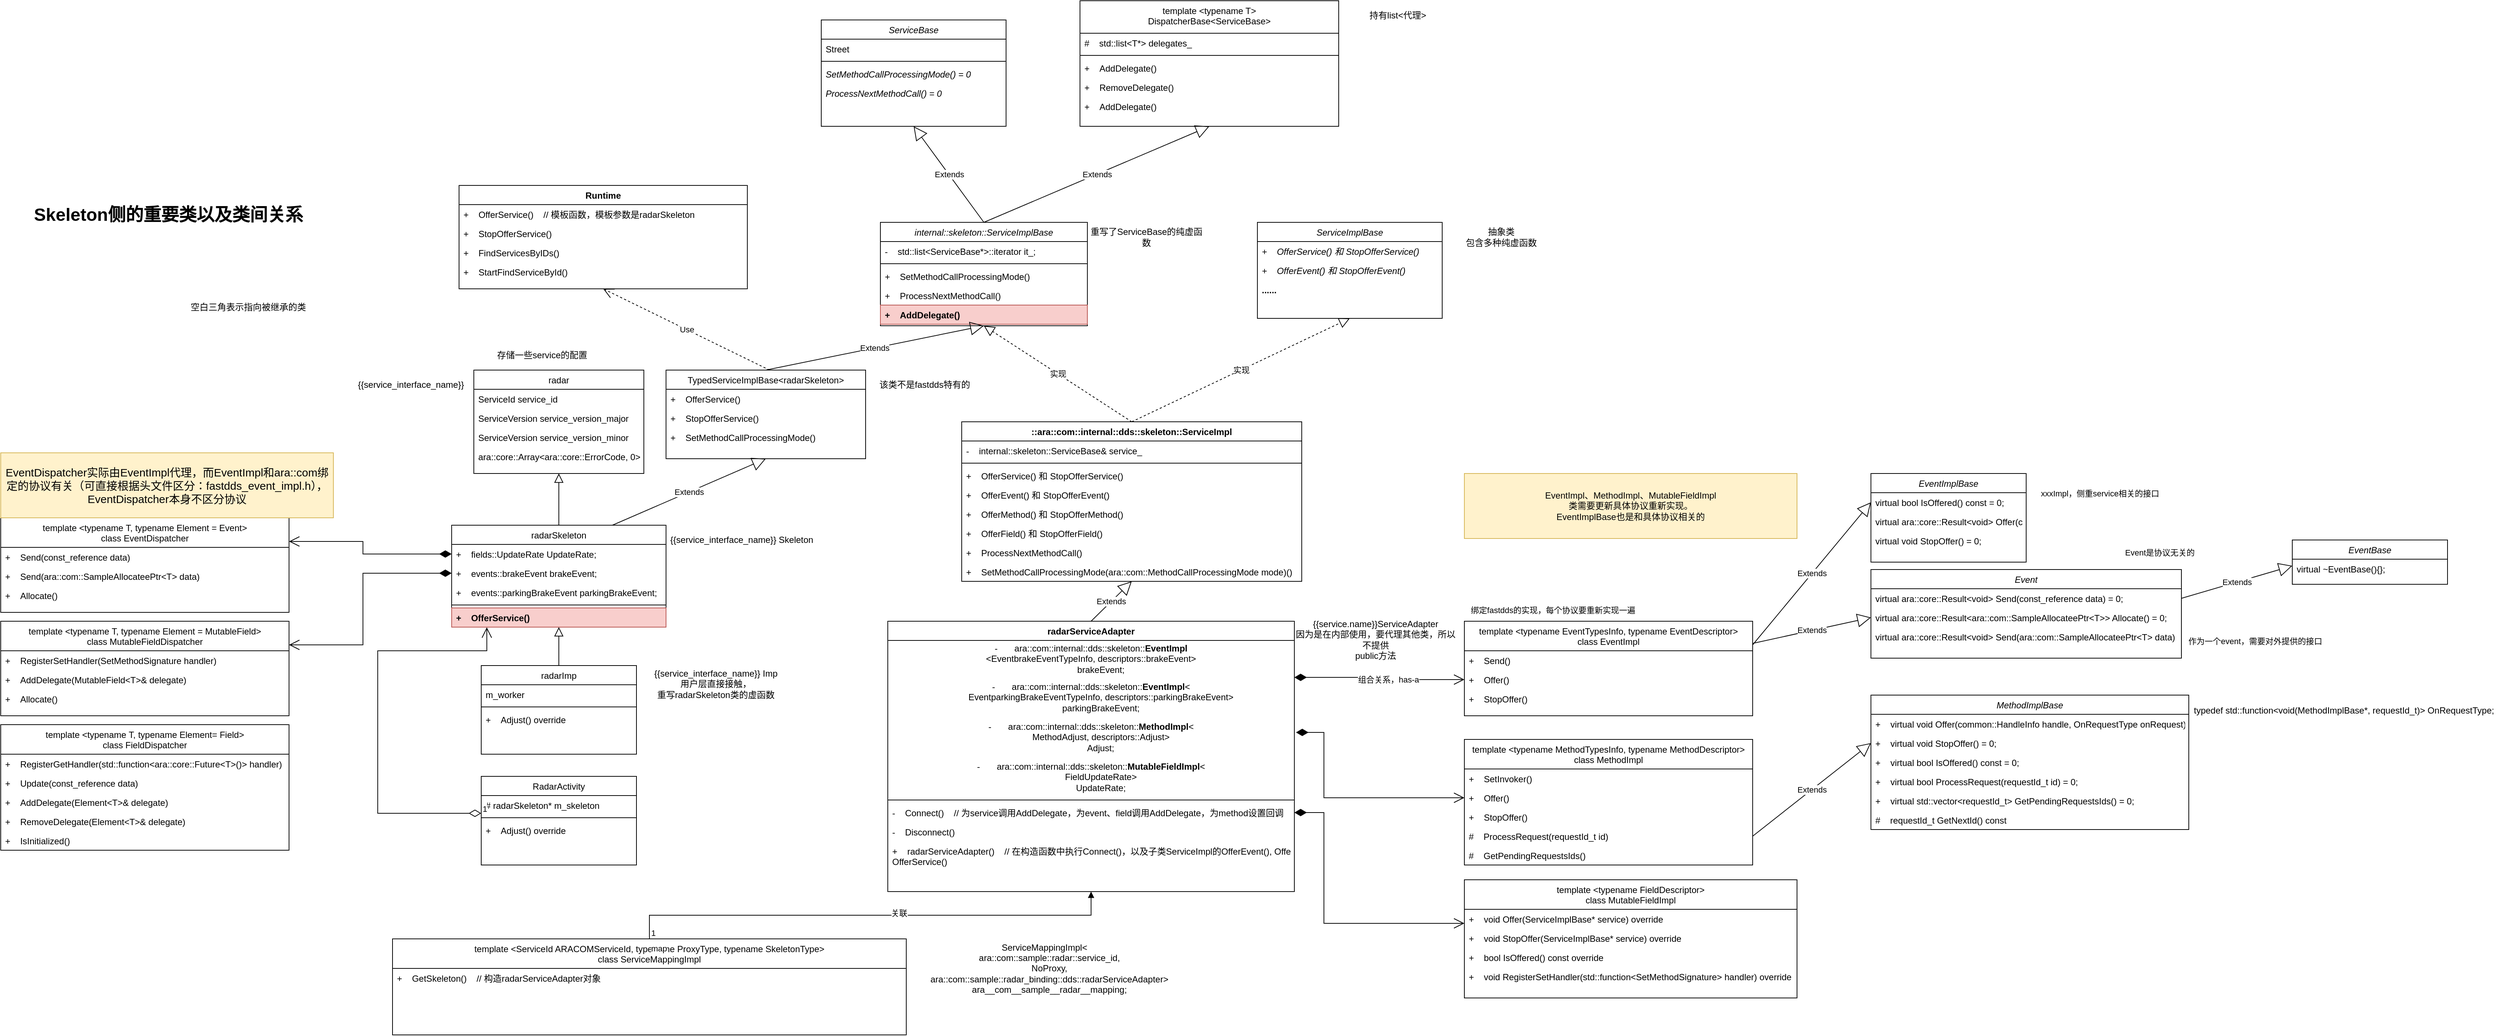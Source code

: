 <mxfile version="25.0.2" pages="2">
  <diagram id="C5RBs43oDa-KdzZeNtuy" name="skeleton">
    <mxGraphModel dx="2589" dy="2049" grid="1" gridSize="10" guides="1" tooltips="1" connect="1" arrows="1" fold="1" page="1" pageScale="1" pageWidth="827" pageHeight="1169" math="0" shadow="0">
      <root>
        <mxCell id="WIyWlLk6GJQsqaUBKTNV-0" />
        <mxCell id="WIyWlLk6GJQsqaUBKTNV-1" parent="WIyWlLk6GJQsqaUBKTNV-0" />
        <mxCell id="zkfFHV4jXpPFQw0GAbJ--0" value="radar" style="swimlane;fontStyle=0;align=center;verticalAlign=top;childLayout=stackLayout;horizontal=1;startSize=26;horizontalStack=0;resizeParent=1;resizeLast=0;collapsible=1;marginBottom=0;rounded=0;shadow=0;strokeWidth=1;" parent="WIyWlLk6GJQsqaUBKTNV-1" vertex="1">
          <mxGeometry x="100" y="110" width="230" height="140" as="geometry">
            <mxRectangle x="220" y="120" width="160" height="26" as="alternateBounds" />
          </mxGeometry>
        </mxCell>
        <mxCell id="zkfFHV4jXpPFQw0GAbJ--1" value="ServiceId service_id" style="text;align=left;verticalAlign=top;spacingLeft=4;spacingRight=4;overflow=hidden;rotatable=0;points=[[0,0.5],[1,0.5]];portConstraint=eastwest;" parent="zkfFHV4jXpPFQw0GAbJ--0" vertex="1">
          <mxGeometry y="26" width="230" height="26" as="geometry" />
        </mxCell>
        <mxCell id="zkfFHV4jXpPFQw0GAbJ--2" value="ServiceVersion service_version_major" style="text;align=left;verticalAlign=top;spacingLeft=4;spacingRight=4;overflow=hidden;rotatable=0;points=[[0,0.5],[1,0.5]];portConstraint=eastwest;rounded=0;shadow=0;html=0;" parent="zkfFHV4jXpPFQw0GAbJ--0" vertex="1">
          <mxGeometry y="52" width="230" height="26" as="geometry" />
        </mxCell>
        <mxCell id="ZlPBcYmhS-PPCOt1KVwK-53" value="ServiceVersion service_version_minor" style="text;align=left;verticalAlign=top;spacingLeft=4;spacingRight=4;overflow=hidden;rotatable=0;points=[[0,0.5],[1,0.5]];portConstraint=eastwest;rounded=0;shadow=0;html=0;" parent="zkfFHV4jXpPFQw0GAbJ--0" vertex="1">
          <mxGeometry y="78" width="230" height="26" as="geometry" />
        </mxCell>
        <mxCell id="zkfFHV4jXpPFQw0GAbJ--3" value="ara::core::Array&lt;ara::core::ErrorCode, 0&gt; Adjust_PossibleErrors" style="text;align=left;verticalAlign=top;spacingLeft=4;spacingRight=4;overflow=hidden;rotatable=0;points=[[0,0.5],[1,0.5]];portConstraint=eastwest;rounded=0;shadow=0;html=0;" parent="zkfFHV4jXpPFQw0GAbJ--0" vertex="1">
          <mxGeometry y="104" width="230" height="26" as="geometry" />
        </mxCell>
        <mxCell id="zkfFHV4jXpPFQw0GAbJ--6" value="radarSkeleton" style="swimlane;fontStyle=0;align=center;verticalAlign=top;childLayout=stackLayout;horizontal=1;startSize=26;horizontalStack=0;resizeParent=1;resizeLast=0;collapsible=1;marginBottom=0;rounded=0;shadow=0;strokeWidth=1;" parent="WIyWlLk6GJQsqaUBKTNV-1" vertex="1">
          <mxGeometry x="70" y="320" width="290" height="138" as="geometry">
            <mxRectangle x="220" y="360" width="160" height="26" as="alternateBounds" />
          </mxGeometry>
        </mxCell>
        <mxCell id="zkfFHV4jXpPFQw0GAbJ--7" value="+    fields::UpdateRate UpdateRate;" style="text;align=left;verticalAlign=top;spacingLeft=4;spacingRight=4;overflow=hidden;rotatable=0;points=[[0,0.5],[1,0.5]];portConstraint=eastwest;" parent="zkfFHV4jXpPFQw0GAbJ--6" vertex="1">
          <mxGeometry y="26" width="290" height="26" as="geometry" />
        </mxCell>
        <mxCell id="zkfFHV4jXpPFQw0GAbJ--8" value="+    events::brakeEvent brakeEvent;" style="text;align=left;verticalAlign=top;spacingLeft=4;spacingRight=4;overflow=hidden;rotatable=0;points=[[0,0.5],[1,0.5]];portConstraint=eastwest;rounded=0;shadow=0;html=0;" parent="zkfFHV4jXpPFQw0GAbJ--6" vertex="1">
          <mxGeometry y="52" width="290" height="26" as="geometry" />
        </mxCell>
        <mxCell id="ZlPBcYmhS-PPCOt1KVwK-40" value="+    events::parkingBrakeEvent parkingBrakeEvent;" style="text;align=left;verticalAlign=top;spacingLeft=4;spacingRight=4;overflow=hidden;rotatable=0;points=[[0,0.5],[1,0.5]];portConstraint=eastwest;rounded=0;shadow=0;html=0;" parent="zkfFHV4jXpPFQw0GAbJ--6" vertex="1">
          <mxGeometry y="78" width="290" height="26" as="geometry" />
        </mxCell>
        <mxCell id="zkfFHV4jXpPFQw0GAbJ--9" value="" style="line;html=1;strokeWidth=1;align=left;verticalAlign=middle;spacingTop=-1;spacingLeft=3;spacingRight=3;rotatable=0;labelPosition=right;points=[];portConstraint=eastwest;" parent="zkfFHV4jXpPFQw0GAbJ--6" vertex="1">
          <mxGeometry y="104" width="290" height="8" as="geometry" />
        </mxCell>
        <mxCell id="zkfFHV4jXpPFQw0GAbJ--10" value="+    OfferService()" style="text;align=left;verticalAlign=top;spacingLeft=4;spacingRight=4;overflow=hidden;rotatable=0;points=[[0,0.5],[1,0.5]];portConstraint=eastwest;fontStyle=1;fillColor=#f8cecc;strokeColor=#b85450;" parent="zkfFHV4jXpPFQw0GAbJ--6" vertex="1">
          <mxGeometry y="112" width="290" height="26" as="geometry" />
        </mxCell>
        <mxCell id="zkfFHV4jXpPFQw0GAbJ--12" value="" style="endArrow=block;endSize=10;endFill=0;shadow=0;strokeWidth=1;rounded=0;edgeStyle=elbowEdgeStyle;elbow=vertical;" parent="WIyWlLk6GJQsqaUBKTNV-1" source="zkfFHV4jXpPFQw0GAbJ--6" target="zkfFHV4jXpPFQw0GAbJ--0" edge="1">
          <mxGeometry width="160" relative="1" as="geometry">
            <mxPoint x="115" y="203" as="sourcePoint" />
            <mxPoint x="115" y="203" as="targetPoint" />
          </mxGeometry>
        </mxCell>
        <mxCell id="zkfFHV4jXpPFQw0GAbJ--13" value="TypedServiceImplBase&lt;radarSkeleton&gt;" style="swimlane;fontStyle=0;align=center;verticalAlign=top;childLayout=stackLayout;horizontal=1;startSize=26;horizontalStack=0;resizeParent=1;resizeLast=0;collapsible=1;marginBottom=0;rounded=0;shadow=0;strokeWidth=1;" parent="WIyWlLk6GJQsqaUBKTNV-1" vertex="1">
          <mxGeometry x="360" y="110" width="270" height="120" as="geometry">
            <mxRectangle x="450" y="120" width="280" height="20" as="alternateBounds" />
          </mxGeometry>
        </mxCell>
        <mxCell id="zkfFHV4jXpPFQw0GAbJ--14" value="+    OfferService()" style="text;align=left;verticalAlign=top;spacingLeft=4;spacingRight=4;overflow=hidden;rotatable=0;points=[[0,0.5],[1,0.5]];portConstraint=eastwest;" parent="zkfFHV4jXpPFQw0GAbJ--13" vertex="1">
          <mxGeometry y="26" width="270" height="26" as="geometry" />
        </mxCell>
        <mxCell id="-EF4aUjmIZpgIKLLrwf9-31" value="+    StopOfferService()" style="text;align=left;verticalAlign=top;spacingLeft=4;spacingRight=4;overflow=hidden;rotatable=0;points=[[0,0.5],[1,0.5]];portConstraint=eastwest;" parent="zkfFHV4jXpPFQw0GAbJ--13" vertex="1">
          <mxGeometry y="52" width="270" height="26" as="geometry" />
        </mxCell>
        <mxCell id="-EF4aUjmIZpgIKLLrwf9-34" value="+    SetMethodCallProcessingMode()" style="text;align=left;verticalAlign=top;spacingLeft=4;spacingRight=4;overflow=hidden;rotatable=0;points=[[0,0.5],[1,0.5]];portConstraint=eastwest;" parent="zkfFHV4jXpPFQw0GAbJ--13" vertex="1">
          <mxGeometry y="78" width="270" height="26" as="geometry" />
        </mxCell>
        <mxCell id="ZlPBcYmhS-PPCOt1KVwK-0" value="radarServiceAdapter" style="swimlane;fontStyle=1;align=center;verticalAlign=top;childLayout=stackLayout;horizontal=1;startSize=26;horizontalStack=0;resizeParent=1;resizeLast=0;collapsible=1;marginBottom=0;rounded=0;shadow=0;strokeWidth=1;" parent="WIyWlLk6GJQsqaUBKTNV-1" vertex="1">
          <mxGeometry x="660" y="450" width="550" height="366" as="geometry">
            <mxRectangle x="550" y="140" width="160" height="26" as="alternateBounds" />
          </mxGeometry>
        </mxCell>
        <mxCell id="ZlPBcYmhS-PPCOt1KVwK-47" value="&lt;span style=&quot;text-align: left;&quot;&gt;-&lt;span style=&quot;white-space: pre;&quot;&gt;&#x9;&lt;/span&gt;ara::com::internal::dds::skeleton::&lt;b&gt;EventImpl&lt;/b&gt;&lt;/span&gt;&lt;br style=&quot;padding: 0px; margin: 0px; text-align: left;&quot;&gt;&lt;span style=&quot;text-align: left;&quot;&gt;&amp;lt;EventbrakeEventTypeInfo, descriptors::brakeEvent&amp;gt;&lt;/span&gt;&lt;br style=&quot;padding: 0px; margin: 0px; text-align: left;&quot;&gt;&lt;span style=&quot;text-align: left;&quot;&gt;&amp;nbsp; &amp;nbsp; &amp;nbsp; &amp;nbsp; brakeEvent;&lt;/span&gt;" style="text;html=1;strokeColor=none;fillColor=none;align=center;verticalAlign=middle;whiteSpace=wrap;rounded=0;" parent="ZlPBcYmhS-PPCOt1KVwK-0" vertex="1">
          <mxGeometry y="26" width="550" height="50" as="geometry" />
        </mxCell>
        <mxCell id="ZlPBcYmhS-PPCOt1KVwK-49" value="&lt;div&gt;-&lt;span style=&quot;white-space: pre;&quot;&gt;&#x9;&lt;/span&gt;ara::com::internal::dds::skeleton::&lt;b&gt;EventImpl&lt;/b&gt;&amp;lt;&lt;/div&gt;&lt;div&gt;&amp;nbsp; &amp;nbsp; &amp;nbsp; &amp;nbsp; EventparkingBrakeEventTypeInfo,&amp;nbsp;&lt;span style=&quot;background-color: initial;&quot;&gt;descriptors::parkingBrakeEvent&amp;gt;&lt;/span&gt;&lt;/div&gt;&lt;div&gt;&amp;nbsp; &amp;nbsp; &amp;nbsp; &amp;nbsp; parkingBrakeEvent;&lt;/div&gt;" style="text;html=1;strokeColor=none;fillColor=none;align=center;verticalAlign=middle;whiteSpace=wrap;rounded=0;" parent="ZlPBcYmhS-PPCOt1KVwK-0" vertex="1">
          <mxGeometry y="76" width="550" height="54" as="geometry" />
        </mxCell>
        <mxCell id="ZlPBcYmhS-PPCOt1KVwK-50" value="-&lt;span style=&quot;white-space: pre;&quot;&gt;&#x9;&lt;/span&gt;ara::com::internal::dds::skeleton::&lt;b&gt;MethodImpl&lt;/b&gt;&amp;lt;&lt;br style=&quot;padding: 0px; margin: 0px;&quot;&gt;&amp;nbsp; &amp;nbsp; &amp;nbsp; &amp;nbsp; MethodAdjust, descriptors::Adjust&amp;gt;&lt;br style=&quot;padding: 0px; margin: 0px;&quot;&gt;&amp;nbsp; &amp;nbsp; &amp;nbsp; &amp;nbsp; Adjust;" style="text;html=1;strokeColor=none;fillColor=none;align=center;verticalAlign=middle;whiteSpace=wrap;rounded=0;" parent="ZlPBcYmhS-PPCOt1KVwK-0" vertex="1">
          <mxGeometry y="130" width="550" height="54" as="geometry" />
        </mxCell>
        <mxCell id="ZlPBcYmhS-PPCOt1KVwK-46" value="&lt;span style=&quot;text-align: left;&quot;&gt;-&lt;span style=&quot;white-space: pre;&quot;&gt;&#x9;&lt;/span&gt;ara::com::internal::dds::skeleton::&lt;b&gt;MutableFieldImpl&lt;/b&gt;&amp;lt;&lt;/span&gt;&lt;br style=&quot;padding: 0px; margin: 0px; text-align: left;&quot;&gt;&lt;span style=&quot;text-align: left;&quot;&gt;&amp;nbsp; &amp;nbsp; &amp;nbsp; &amp;nbsp; FieldUpdateRate&amp;gt;&lt;/span&gt;&lt;br style=&quot;padding: 0px; margin: 0px; text-align: left;&quot;&gt;&lt;span style=&quot;text-align: left;&quot;&gt;&amp;nbsp; &amp;nbsp; &amp;nbsp; &amp;nbsp; UpdateRate;&lt;/span&gt;" style="text;html=1;strokeColor=none;fillColor=none;align=center;verticalAlign=middle;whiteSpace=wrap;rounded=0;" parent="ZlPBcYmhS-PPCOt1KVwK-0" vertex="1">
          <mxGeometry y="184" width="550" height="54" as="geometry" />
        </mxCell>
        <mxCell id="ZlPBcYmhS-PPCOt1KVwK-2" value="" style="line;html=1;strokeWidth=1;align=left;verticalAlign=middle;spacingTop=-1;spacingLeft=3;spacingRight=3;rotatable=0;labelPosition=right;points=[];portConstraint=eastwest;" parent="ZlPBcYmhS-PPCOt1KVwK-0" vertex="1">
          <mxGeometry y="238" width="550" height="8" as="geometry" />
        </mxCell>
        <mxCell id="-EF4aUjmIZpgIKLLrwf9-43" value="-    Connect()    // 为service调用AddDelegate，为event、field调用AddDelegate，为method设置回调" style="text;align=left;verticalAlign=top;spacingLeft=4;spacingRight=4;overflow=hidden;rotatable=0;points=[[0,0.5],[1,0.5]];portConstraint=eastwest;" parent="ZlPBcYmhS-PPCOt1KVwK-0" vertex="1">
          <mxGeometry y="246" width="550" height="26" as="geometry" />
        </mxCell>
        <mxCell id="-EF4aUjmIZpgIKLLrwf9-44" value="-    Disconnect()" style="text;align=left;verticalAlign=top;spacingLeft=4;spacingRight=4;overflow=hidden;rotatable=0;points=[[0,0.5],[1,0.5]];portConstraint=eastwest;" parent="ZlPBcYmhS-PPCOt1KVwK-0" vertex="1">
          <mxGeometry y="272" width="550" height="26" as="geometry" />
        </mxCell>
        <mxCell id="ZlPBcYmhS-PPCOt1KVwK-3" value="+    radarServiceAdapter()    // 在构造函数中执行Connect()，以及子类ServiceImpl的OfferEvent(), OfferMethod(), OfferField(), &#xa;OfferService()" style="text;align=left;verticalAlign=top;spacingLeft=4;spacingRight=4;overflow=hidden;rotatable=0;points=[[0,0.5],[1,0.5]];portConstraint=eastwest;" parent="ZlPBcYmhS-PPCOt1KVwK-0" vertex="1">
          <mxGeometry y="298" width="550" height="42" as="geometry" />
        </mxCell>
        <mxCell id="ZlPBcYmhS-PPCOt1KVwK-4" value="internal::skeleton::ServiceImplBase" style="swimlane;fontStyle=2;align=center;verticalAlign=top;childLayout=stackLayout;horizontal=1;startSize=26;horizontalStack=0;resizeParent=1;resizeLast=0;collapsible=1;marginBottom=0;rounded=0;shadow=0;strokeWidth=1;" parent="WIyWlLk6GJQsqaUBKTNV-1" vertex="1">
          <mxGeometry x="650" y="-90" width="280" height="140" as="geometry">
            <mxRectangle x="690" y="20" width="260" height="30" as="alternateBounds" />
          </mxGeometry>
        </mxCell>
        <mxCell id="ZlPBcYmhS-PPCOt1KVwK-5" value="-    std::list&lt;ServiceBase*&gt;::iterator it_;" style="text;align=left;verticalAlign=top;spacingLeft=4;spacingRight=4;overflow=hidden;rotatable=0;points=[[0,0.5],[1,0.5]];portConstraint=eastwest;" parent="ZlPBcYmhS-PPCOt1KVwK-4" vertex="1">
          <mxGeometry y="26" width="280" height="26" as="geometry" />
        </mxCell>
        <mxCell id="ZlPBcYmhS-PPCOt1KVwK-6" value="" style="line;html=1;strokeWidth=1;align=left;verticalAlign=middle;spacingTop=-1;spacingLeft=3;spacingRight=3;rotatable=0;labelPosition=right;points=[];portConstraint=eastwest;" parent="ZlPBcYmhS-PPCOt1KVwK-4" vertex="1">
          <mxGeometry y="52" width="280" height="8" as="geometry" />
        </mxCell>
        <mxCell id="-EF4aUjmIZpgIKLLrwf9-21" value="+    SetMethodCallProcessingMode()" style="text;align=left;verticalAlign=top;spacingLeft=4;spacingRight=4;overflow=hidden;rotatable=0;points=[[0,0.5],[1,0.5]];portConstraint=eastwest;" parent="ZlPBcYmhS-PPCOt1KVwK-4" vertex="1">
          <mxGeometry y="60" width="280" height="26" as="geometry" />
        </mxCell>
        <mxCell id="-EF4aUjmIZpgIKLLrwf9-22" value="+    ProcessNextMethodCall()" style="text;align=left;verticalAlign=top;spacingLeft=4;spacingRight=4;overflow=hidden;rotatable=0;points=[[0,0.5],[1,0.5]];portConstraint=eastwest;" parent="ZlPBcYmhS-PPCOt1KVwK-4" vertex="1">
          <mxGeometry y="86" width="280" height="26" as="geometry" />
        </mxCell>
        <mxCell id="ZlPBcYmhS-PPCOt1KVwK-7" value="+    AddDelegate()" style="text;align=left;verticalAlign=top;spacingLeft=4;spacingRight=4;overflow=hidden;rotatable=0;points=[[0,0.5],[1,0.5]];portConstraint=eastwest;fontStyle=1;fillColor=#f8cecc;strokeColor=#b85450;" parent="ZlPBcYmhS-PPCOt1KVwK-4" vertex="1">
          <mxGeometry y="112" width="280" height="26" as="geometry" />
        </mxCell>
        <mxCell id="ZlPBcYmhS-PPCOt1KVwK-8" value="::ara::com::internal::dds::skeleton::ServiceImpl" style="swimlane;fontStyle=1;align=center;verticalAlign=top;childLayout=stackLayout;horizontal=1;startSize=26;horizontalStack=0;resizeParent=1;resizeLast=0;collapsible=1;marginBottom=0;rounded=0;shadow=0;strokeWidth=1;" parent="WIyWlLk6GJQsqaUBKTNV-1" vertex="1">
          <mxGeometry x="760" y="180" width="460" height="216" as="geometry">
            <mxRectangle x="550" y="140" width="160" height="26" as="alternateBounds" />
          </mxGeometry>
        </mxCell>
        <mxCell id="ZlPBcYmhS-PPCOt1KVwK-9" value="-    internal::skeleton::ServiceBase&amp; service_" style="text;align=left;verticalAlign=top;spacingLeft=4;spacingRight=4;overflow=hidden;rotatable=0;points=[[0,0.5],[1,0.5]];portConstraint=eastwest;" parent="ZlPBcYmhS-PPCOt1KVwK-8" vertex="1">
          <mxGeometry y="26" width="460" height="26" as="geometry" />
        </mxCell>
        <mxCell id="ZlPBcYmhS-PPCOt1KVwK-10" value="" style="line;html=1;strokeWidth=1;align=left;verticalAlign=middle;spacingTop=-1;spacingLeft=3;spacingRight=3;rotatable=0;labelPosition=right;points=[];portConstraint=eastwest;" parent="ZlPBcYmhS-PPCOt1KVwK-8" vertex="1">
          <mxGeometry y="52" width="460" height="8" as="geometry" />
        </mxCell>
        <mxCell id="-EF4aUjmIZpgIKLLrwf9-11" value="+    OfferService() 和 StopOfferService()" style="text;align=left;verticalAlign=top;spacingLeft=4;spacingRight=4;overflow=hidden;rotatable=0;points=[[0,0.5],[1,0.5]];portConstraint=eastwest;" parent="ZlPBcYmhS-PPCOt1KVwK-8" vertex="1">
          <mxGeometry y="60" width="460" height="26" as="geometry" />
        </mxCell>
        <mxCell id="ZlPBcYmhS-PPCOt1KVwK-11" value="+    OfferEvent() 和 StopOfferEvent()" style="text;align=left;verticalAlign=top;spacingLeft=4;spacingRight=4;overflow=hidden;rotatable=0;points=[[0,0.5],[1,0.5]];portConstraint=eastwest;" parent="ZlPBcYmhS-PPCOt1KVwK-8" vertex="1">
          <mxGeometry y="86" width="460" height="26" as="geometry" />
        </mxCell>
        <mxCell id="-EF4aUjmIZpgIKLLrwf9-14" value="+    OfferMethod() 和 StopOfferMethod()" style="text;align=left;verticalAlign=top;spacingLeft=4;spacingRight=4;overflow=hidden;rotatable=0;points=[[0,0.5],[1,0.5]];portConstraint=eastwest;" parent="ZlPBcYmhS-PPCOt1KVwK-8" vertex="1">
          <mxGeometry y="112" width="460" height="26" as="geometry" />
        </mxCell>
        <mxCell id="-EF4aUjmIZpgIKLLrwf9-12" value="+    OfferField() 和 StopOfferField()" style="text;align=left;verticalAlign=top;spacingLeft=4;spacingRight=4;overflow=hidden;rotatable=0;points=[[0,0.5],[1,0.5]];portConstraint=eastwest;" parent="ZlPBcYmhS-PPCOt1KVwK-8" vertex="1">
          <mxGeometry y="138" width="460" height="26" as="geometry" />
        </mxCell>
        <mxCell id="-EF4aUjmIZpgIKLLrwf9-15" value="+    ProcessNextMethodCall()" style="text;align=left;verticalAlign=top;spacingLeft=4;spacingRight=4;overflow=hidden;rotatable=0;points=[[0,0.5],[1,0.5]];portConstraint=eastwest;" parent="ZlPBcYmhS-PPCOt1KVwK-8" vertex="1">
          <mxGeometry y="164" width="460" height="26" as="geometry" />
        </mxCell>
        <mxCell id="-EF4aUjmIZpgIKLLrwf9-16" value="+    SetMethodCallProcessingMode(ara::com::MethodCallProcessingMode mode)()" style="text;align=left;verticalAlign=top;spacingLeft=4;spacingRight=4;overflow=hidden;rotatable=0;points=[[0,0.5],[1,0.5]];portConstraint=eastwest;" parent="ZlPBcYmhS-PPCOt1KVwK-8" vertex="1">
          <mxGeometry y="190" width="460" height="26" as="geometry" />
        </mxCell>
        <mxCell id="ZlPBcYmhS-PPCOt1KVwK-12" value="template &lt;typename T&gt;&#xa;DispatcherBase&lt;ServiceBase&gt;" style="swimlane;fontStyle=0;align=center;verticalAlign=top;childLayout=stackLayout;horizontal=1;startSize=44;horizontalStack=0;resizeParent=1;resizeLast=0;collapsible=1;marginBottom=0;rounded=0;shadow=0;strokeWidth=1;" parent="WIyWlLk6GJQsqaUBKTNV-1" vertex="1">
          <mxGeometry x="920" y="-390" width="350" height="170" as="geometry">
            <mxRectangle x="950" y="-394" width="300" height="30" as="alternateBounds" />
          </mxGeometry>
        </mxCell>
        <mxCell id="ZlPBcYmhS-PPCOt1KVwK-13" value="#    std::list&lt;T*&gt; delegates_" style="text;align=left;verticalAlign=top;spacingLeft=4;spacingRight=4;overflow=hidden;rotatable=0;points=[[0,0.5],[1,0.5]];portConstraint=eastwest;" parent="ZlPBcYmhS-PPCOt1KVwK-12" vertex="1">
          <mxGeometry y="44" width="350" height="26" as="geometry" />
        </mxCell>
        <mxCell id="ZlPBcYmhS-PPCOt1KVwK-14" value="" style="line;html=1;strokeWidth=1;align=left;verticalAlign=middle;spacingTop=-1;spacingLeft=3;spacingRight=3;rotatable=0;labelPosition=right;points=[];portConstraint=eastwest;" parent="ZlPBcYmhS-PPCOt1KVwK-12" vertex="1">
          <mxGeometry y="70" width="350" height="8" as="geometry" />
        </mxCell>
        <mxCell id="ZlPBcYmhS-PPCOt1KVwK-15" value="+    AddDelegate()" style="text;align=left;verticalAlign=top;spacingLeft=4;spacingRight=4;overflow=hidden;rotatable=0;points=[[0,0.5],[1,0.5]];portConstraint=eastwest;" parent="ZlPBcYmhS-PPCOt1KVwK-12" vertex="1">
          <mxGeometry y="78" width="350" height="26" as="geometry" />
        </mxCell>
        <mxCell id="-EF4aUjmIZpgIKLLrwf9-38" value="+    RemoveDelegate()" style="text;align=left;verticalAlign=top;spacingLeft=4;spacingRight=4;overflow=hidden;rotatable=0;points=[[0,0.5],[1,0.5]];portConstraint=eastwest;" parent="ZlPBcYmhS-PPCOt1KVwK-12" vertex="1">
          <mxGeometry y="104" width="350" height="26" as="geometry" />
        </mxCell>
        <mxCell id="-EF4aUjmIZpgIKLLrwf9-39" value="+    AddDelegate()" style="text;align=left;verticalAlign=top;spacingLeft=4;spacingRight=4;overflow=hidden;rotatable=0;points=[[0,0.5],[1,0.5]];portConstraint=eastwest;" parent="ZlPBcYmhS-PPCOt1KVwK-12" vertex="1">
          <mxGeometry y="130" width="350" height="26" as="geometry" />
        </mxCell>
        <mxCell id="ZlPBcYmhS-PPCOt1KVwK-18" value="空白三角表示指向被继承的类" style="text;html=1;strokeColor=none;fillColor=none;align=center;verticalAlign=middle;whiteSpace=wrap;rounded=0;" parent="WIyWlLk6GJQsqaUBKTNV-1" vertex="1">
          <mxGeometry x="-290" width="170" height="50" as="geometry" />
        </mxCell>
        <mxCell id="ZlPBcYmhS-PPCOt1KVwK-19" value="&lt;h1&gt;Skeleton侧的重要类以及类间关系&lt;/h1&gt;&lt;p&gt;&lt;br&gt;&lt;/p&gt;" style="text;html=1;strokeColor=none;fillColor=none;spacing=5;spacingTop=-20;whiteSpace=wrap;overflow=hidden;rounded=0;" parent="WIyWlLk6GJQsqaUBKTNV-1" vertex="1">
          <mxGeometry x="-500" y="-120" width="390" height="120" as="geometry" />
        </mxCell>
        <mxCell id="ZlPBcYmhS-PPCOt1KVwK-20" value="Extends" style="endArrow=block;endSize=16;endFill=0;html=1;rounded=0;exitX=0.75;exitY=0;exitDx=0;exitDy=0;entryX=0.5;entryY=1;entryDx=0;entryDy=0;" parent="WIyWlLk6GJQsqaUBKTNV-1" source="zkfFHV4jXpPFQw0GAbJ--6" target="zkfFHV4jXpPFQw0GAbJ--13" edge="1">
          <mxGeometry width="160" relative="1" as="geometry">
            <mxPoint x="370" y="290" as="sourcePoint" />
            <mxPoint x="390" y="290" as="targetPoint" />
          </mxGeometry>
        </mxCell>
        <mxCell id="ZlPBcYmhS-PPCOt1KVwK-21" value="Extends" style="endArrow=block;endSize=16;endFill=0;html=1;rounded=0;entryX=0.5;entryY=1;entryDx=0;entryDy=0;exitX=0.5;exitY=0;exitDx=0;exitDy=0;" parent="WIyWlLk6GJQsqaUBKTNV-1" source="zkfFHV4jXpPFQw0GAbJ--13" target="ZlPBcYmhS-PPCOt1KVwK-4" edge="1">
          <mxGeometry width="160" relative="1" as="geometry">
            <mxPoint x="560" y="80" as="sourcePoint" />
            <mxPoint x="835" y="-30" as="targetPoint" />
          </mxGeometry>
        </mxCell>
        <mxCell id="ZlPBcYmhS-PPCOt1KVwK-22" value="Extends" style="endArrow=block;endSize=16;endFill=0;html=1;rounded=0;entryX=0.5;entryY=1;entryDx=0;entryDy=0;exitX=0.5;exitY=0;exitDx=0;exitDy=0;" parent="WIyWlLk6GJQsqaUBKTNV-1" source="ZlPBcYmhS-PPCOt1KVwK-4" target="ZlPBcYmhS-PPCOt1KVwK-12" edge="1">
          <mxGeometry width="160" relative="1" as="geometry">
            <mxPoint x="790" as="sourcePoint" />
            <mxPoint x="1025" y="-70" as="targetPoint" />
          </mxGeometry>
        </mxCell>
        <mxCell id="ZlPBcYmhS-PPCOt1KVwK-23" value="radarImp" style="swimlane;fontStyle=0;align=center;verticalAlign=top;childLayout=stackLayout;horizontal=1;startSize=26;horizontalStack=0;resizeParent=1;resizeLast=0;collapsible=1;marginBottom=0;rounded=0;shadow=0;strokeWidth=1;" parent="WIyWlLk6GJQsqaUBKTNV-1" vertex="1">
          <mxGeometry x="110" y="510" width="210" height="120" as="geometry">
            <mxRectangle x="550" y="140" width="160" height="26" as="alternateBounds" />
          </mxGeometry>
        </mxCell>
        <mxCell id="ZlPBcYmhS-PPCOt1KVwK-24" value="m_worker" style="text;align=left;verticalAlign=top;spacingLeft=4;spacingRight=4;overflow=hidden;rotatable=0;points=[[0,0.5],[1,0.5]];portConstraint=eastwest;" parent="ZlPBcYmhS-PPCOt1KVwK-23" vertex="1">
          <mxGeometry y="26" width="210" height="26" as="geometry" />
        </mxCell>
        <mxCell id="ZlPBcYmhS-PPCOt1KVwK-25" value="" style="line;html=1;strokeWidth=1;align=left;verticalAlign=middle;spacingTop=-1;spacingLeft=3;spacingRight=3;rotatable=0;labelPosition=right;points=[];portConstraint=eastwest;" parent="ZlPBcYmhS-PPCOt1KVwK-23" vertex="1">
          <mxGeometry y="52" width="210" height="8" as="geometry" />
        </mxCell>
        <mxCell id="ZlPBcYmhS-PPCOt1KVwK-26" value="+    Adjust() override" style="text;align=left;verticalAlign=top;spacingLeft=4;spacingRight=4;overflow=hidden;rotatable=0;points=[[0,0.5],[1,0.5]];portConstraint=eastwest;" parent="ZlPBcYmhS-PPCOt1KVwK-23" vertex="1">
          <mxGeometry y="60" width="210" height="26" as="geometry" />
        </mxCell>
        <mxCell id="ZlPBcYmhS-PPCOt1KVwK-27" value="ServiceBase" style="swimlane;fontStyle=2;align=center;verticalAlign=top;childLayout=stackLayout;horizontal=1;startSize=26;horizontalStack=0;resizeParent=1;resizeLast=0;collapsible=1;marginBottom=0;rounded=0;shadow=0;strokeWidth=1;" parent="WIyWlLk6GJQsqaUBKTNV-1" vertex="1">
          <mxGeometry x="570" y="-364" width="250" height="144" as="geometry">
            <mxRectangle x="640" y="-364" width="160" height="26" as="alternateBounds" />
          </mxGeometry>
        </mxCell>
        <mxCell id="ZlPBcYmhS-PPCOt1KVwK-28" value="Street" style="text;align=left;verticalAlign=top;spacingLeft=4;spacingRight=4;overflow=hidden;rotatable=0;points=[[0,0.5],[1,0.5]];portConstraint=eastwest;" parent="ZlPBcYmhS-PPCOt1KVwK-27" vertex="1">
          <mxGeometry y="26" width="250" height="26" as="geometry" />
        </mxCell>
        <mxCell id="ZlPBcYmhS-PPCOt1KVwK-29" value="" style="line;html=1;strokeWidth=1;align=left;verticalAlign=middle;spacingTop=-1;spacingLeft=3;spacingRight=3;rotatable=0;labelPosition=right;points=[];portConstraint=eastwest;" parent="ZlPBcYmhS-PPCOt1KVwK-27" vertex="1">
          <mxGeometry y="52" width="250" height="8" as="geometry" />
        </mxCell>
        <mxCell id="-EF4aUjmIZpgIKLLrwf9-24" value="SetMethodCallProcessingMode() = 0" style="text;align=left;verticalAlign=top;spacingLeft=4;spacingRight=4;overflow=hidden;rotatable=0;points=[[0,0.5],[1,0.5]];portConstraint=eastwest;fontStyle=2" parent="ZlPBcYmhS-PPCOt1KVwK-27" vertex="1">
          <mxGeometry y="60" width="250" height="26" as="geometry" />
        </mxCell>
        <mxCell id="ZlPBcYmhS-PPCOt1KVwK-30" value="ProcessNextMethodCall() = 0" style="text;align=left;verticalAlign=top;spacingLeft=4;spacingRight=4;overflow=hidden;rotatable=0;points=[[0,0.5],[1,0.5]];portConstraint=eastwest;fontStyle=2" parent="ZlPBcYmhS-PPCOt1KVwK-27" vertex="1">
          <mxGeometry y="86" width="250" height="26" as="geometry" />
        </mxCell>
        <mxCell id="ZlPBcYmhS-PPCOt1KVwK-31" value="Extends" style="endArrow=block;endSize=16;endFill=0;html=1;rounded=0;entryX=0.5;entryY=1;entryDx=0;entryDy=0;exitX=0.5;exitY=0;exitDx=0;exitDy=0;" parent="WIyWlLk6GJQsqaUBKTNV-1" source="ZlPBcYmhS-PPCOt1KVwK-4" target="ZlPBcYmhS-PPCOt1KVwK-27" edge="1">
          <mxGeometry width="160" relative="1" as="geometry">
            <mxPoint x="830" y="30" as="sourcePoint" />
            <mxPoint x="1080" y="-160.0" as="targetPoint" />
          </mxGeometry>
        </mxCell>
        <mxCell id="ZlPBcYmhS-PPCOt1KVwK-33" value="" style="endArrow=block;endSize=10;endFill=0;shadow=0;strokeWidth=1;rounded=0;edgeStyle=elbowEdgeStyle;elbow=vertical;exitX=0.5;exitY=0;exitDx=0;exitDy=0;entryX=0.5;entryY=1;entryDx=0;entryDy=0;" parent="WIyWlLk6GJQsqaUBKTNV-1" source="ZlPBcYmhS-PPCOt1KVwK-23" target="zkfFHV4jXpPFQw0GAbJ--6" edge="1">
          <mxGeometry width="160" relative="1" as="geometry">
            <mxPoint x="214.41" y="490" as="sourcePoint" />
            <mxPoint x="145" y="420" as="targetPoint" />
            <Array as="points" />
          </mxGeometry>
        </mxCell>
        <mxCell id="ZlPBcYmhS-PPCOt1KVwK-34" value="Extends" style="endArrow=block;endSize=16;endFill=0;html=1;rounded=0;entryX=0.5;entryY=1;entryDx=0;entryDy=0;exitX=0.5;exitY=0;exitDx=0;exitDy=0;" parent="WIyWlLk6GJQsqaUBKTNV-1" source="ZlPBcYmhS-PPCOt1KVwK-0" target="ZlPBcYmhS-PPCOt1KVwK-8" edge="1">
          <mxGeometry width="160" relative="1" as="geometry">
            <mxPoint x="865" y="514" as="sourcePoint" />
            <mxPoint x="835" y="354" as="targetPoint" />
          </mxGeometry>
        </mxCell>
        <mxCell id="ZlPBcYmhS-PPCOt1KVwK-35" value="ServiceImplBase" style="swimlane;fontStyle=2;align=center;verticalAlign=top;childLayout=stackLayout;horizontal=1;startSize=26;horizontalStack=0;resizeParent=1;resizeLast=0;collapsible=1;marginBottom=0;rounded=0;shadow=0;strokeWidth=1;" parent="WIyWlLk6GJQsqaUBKTNV-1" vertex="1">
          <mxGeometry x="1160" y="-90" width="250" height="130" as="geometry">
            <mxRectangle x="550" y="140" width="160" height="26" as="alternateBounds" />
          </mxGeometry>
        </mxCell>
        <mxCell id="ZlPBcYmhS-PPCOt1KVwK-36" value="+    OfferService() 和 StopOfferService()" style="text;align=left;verticalAlign=top;spacingLeft=4;spacingRight=4;overflow=hidden;rotatable=0;points=[[0,0.5],[1,0.5]];portConstraint=eastwest;fontStyle=2" parent="ZlPBcYmhS-PPCOt1KVwK-35" vertex="1">
          <mxGeometry y="26" width="250" height="26" as="geometry" />
        </mxCell>
        <mxCell id="-EF4aUjmIZpgIKLLrwf9-35" value="+    OfferEvent() 和 StopOfferEvent()" style="text;align=left;verticalAlign=top;spacingLeft=4;spacingRight=4;overflow=hidden;rotatable=0;points=[[0,0.5],[1,0.5]];portConstraint=eastwest;fontStyle=2" parent="ZlPBcYmhS-PPCOt1KVwK-35" vertex="1">
          <mxGeometry y="52" width="250" height="26" as="geometry" />
        </mxCell>
        <mxCell id="-EF4aUjmIZpgIKLLrwf9-46" value="......" style="text;align=left;verticalAlign=top;spacingLeft=4;spacingRight=4;overflow=hidden;rotatable=0;points=[[0,0.5],[1,0.5]];portConstraint=eastwest;fontStyle=1" parent="ZlPBcYmhS-PPCOt1KVwK-35" vertex="1">
          <mxGeometry y="78" width="250" height="26" as="geometry" />
        </mxCell>
        <mxCell id="ZlPBcYmhS-PPCOt1KVwK-41" value="{{service.name}}ServiceAdapter&lt;br&gt;因为是在内部使用，要代理其他类，所以不提供&lt;br&gt;public方法" style="text;html=1;strokeColor=none;fillColor=none;align=center;verticalAlign=middle;whiteSpace=wrap;rounded=0;" parent="WIyWlLk6GJQsqaUBKTNV-1" vertex="1">
          <mxGeometry x="1210" y="450" width="220" height="50" as="geometry" />
        </mxCell>
        <mxCell id="ZlPBcYmhS-PPCOt1KVwK-54" value="template &lt;ServiceId ARACOMServiceId, typename ProxyType, typename SkeletonType&gt;&#xa;class ServiceMappingImpl" style="swimlane;fontStyle=0;align=center;verticalAlign=top;childLayout=stackLayout;horizontal=1;startSize=40;horizontalStack=0;resizeParent=1;resizeLast=0;collapsible=1;marginBottom=0;rounded=0;shadow=0;strokeWidth=1;" parent="WIyWlLk6GJQsqaUBKTNV-1" vertex="1">
          <mxGeometry x="-10" y="880" width="695" height="130" as="geometry">
            <mxRectangle x="550" y="140" width="160" height="26" as="alternateBounds" />
          </mxGeometry>
        </mxCell>
        <mxCell id="ZlPBcYmhS-PPCOt1KVwK-57" value="+    GetSkeleton()    // 构造radarServiceAdapter对象" style="text;align=left;verticalAlign=top;spacingLeft=4;spacingRight=4;overflow=hidden;rotatable=0;points=[[0,0.5],[1,0.5]];portConstraint=eastwest;fontStyle=0" parent="ZlPBcYmhS-PPCOt1KVwK-54" vertex="1">
          <mxGeometry y="40" width="695" height="26" as="geometry" />
        </mxCell>
        <mxCell id="-EF4aUjmIZpgIKLLrwf9-1" value="{{service_interface_name}} Imp&lt;br&gt;用户层直接接触，&lt;br&gt;重写radarSkeleton类的虚函数" style="text;html=1;strokeColor=none;fillColor=none;align=center;verticalAlign=middle;whiteSpace=wrap;rounded=0;" parent="WIyWlLk6GJQsqaUBKTNV-1" vertex="1">
          <mxGeometry x="320" y="510" width="215" height="50" as="geometry" />
        </mxCell>
        <mxCell id="-EF4aUjmIZpgIKLLrwf9-8" value="map" style="endArrow=block;endFill=1;html=1;edgeStyle=orthogonalEdgeStyle;align=left;verticalAlign=top;rounded=0;exitX=0.5;exitY=0;exitDx=0;exitDy=0;entryX=0.5;entryY=1;entryDx=0;entryDy=0;" parent="WIyWlLk6GJQsqaUBKTNV-1" source="ZlPBcYmhS-PPCOt1KVwK-54" target="ZlPBcYmhS-PPCOt1KVwK-0" edge="1">
          <mxGeometry x="-1" relative="1" as="geometry">
            <mxPoint x="470" y="620" as="sourcePoint" />
            <mxPoint x="630" y="620" as="targetPoint" />
          </mxGeometry>
        </mxCell>
        <mxCell id="-EF4aUjmIZpgIKLLrwf9-9" value="1" style="edgeLabel;resizable=0;html=1;align=left;verticalAlign=bottom;" parent="-EF4aUjmIZpgIKLLrwf9-8" connectable="0" vertex="1">
          <mxGeometry x="-1" relative="1" as="geometry" />
        </mxCell>
        <mxCell id="-EF4aUjmIZpgIKLLrwf9-36" value="关联" style="edgeLabel;html=1;align=center;verticalAlign=middle;resizable=0;points=[];" parent="-EF4aUjmIZpgIKLLrwf9-8" vertex="1" connectable="0">
          <mxGeometry x="0.116" y="3" relative="1" as="geometry">
            <mxPoint as="offset" />
          </mxGeometry>
        </mxCell>
        <mxCell id="-EF4aUjmIZpgIKLLrwf9-17" value="抽象类&lt;br&gt;包含多种纯虚函数" style="text;html=1;strokeColor=none;fillColor=none;align=center;verticalAlign=middle;whiteSpace=wrap;rounded=0;" parent="WIyWlLk6GJQsqaUBKTNV-1" vertex="1">
          <mxGeometry x="1410" y="-90" width="160" height="40" as="geometry" />
        </mxCell>
        <mxCell id="-EF4aUjmIZpgIKLLrwf9-18" value="实现" style="endArrow=block;dashed=1;endFill=0;endSize=12;html=1;rounded=0;exitX=0.5;exitY=0;exitDx=0;exitDy=0;entryX=0.5;entryY=1;entryDx=0;entryDy=0;" parent="WIyWlLk6GJQsqaUBKTNV-1" source="ZlPBcYmhS-PPCOt1KVwK-8" target="ZlPBcYmhS-PPCOt1KVwK-4" edge="1">
          <mxGeometry width="160" relative="1" as="geometry">
            <mxPoint x="880" y="110" as="sourcePoint" />
            <mxPoint x="1040" y="110" as="targetPoint" />
          </mxGeometry>
        </mxCell>
        <mxCell id="-EF4aUjmIZpgIKLLrwf9-20" value="重写了ServiceBase的纯虚函数" style="text;html=1;strokeColor=none;fillColor=none;align=center;verticalAlign=middle;whiteSpace=wrap;rounded=0;" parent="WIyWlLk6GJQsqaUBKTNV-1" vertex="1">
          <mxGeometry x="930" y="-90" width="160" height="40" as="geometry" />
        </mxCell>
        <mxCell id="-EF4aUjmIZpgIKLLrwf9-40" value="持有list&amp;lt;代理&amp;gt;" style="text;html=1;strokeColor=none;fillColor=none;align=center;verticalAlign=middle;whiteSpace=wrap;rounded=0;" parent="WIyWlLk6GJQsqaUBKTNV-1" vertex="1">
          <mxGeometry x="1270" y="-390" width="160" height="40" as="geometry" />
        </mxCell>
        <mxCell id="-EF4aUjmIZpgIKLLrwf9-41" value="{{service_interface_name}} Skeleton" style="text;html=1;strokeColor=none;fillColor=none;align=center;verticalAlign=middle;whiteSpace=wrap;rounded=0;" parent="WIyWlLk6GJQsqaUBKTNV-1" vertex="1">
          <mxGeometry x="360" y="320" width="205" height="40" as="geometry" />
        </mxCell>
        <mxCell id="-EF4aUjmIZpgIKLLrwf9-42" value="{{service_interface_name}}" style="text;html=1;strokeColor=none;fillColor=none;align=center;verticalAlign=middle;whiteSpace=wrap;rounded=0;" parent="WIyWlLk6GJQsqaUBKTNV-1" vertex="1">
          <mxGeometry x="-70" y="110" width="170" height="40" as="geometry" />
        </mxCell>
        <mxCell id="-EF4aUjmIZpgIKLLrwf9-45" value="实现" style="endArrow=block;dashed=1;endFill=0;endSize=12;html=1;rounded=0;exitX=0.5;exitY=0;exitDx=0;exitDy=0;entryX=0.5;entryY=1;entryDx=0;entryDy=0;" parent="WIyWlLk6GJQsqaUBKTNV-1" source="ZlPBcYmhS-PPCOt1KVwK-8" target="ZlPBcYmhS-PPCOt1KVwK-35" edge="1">
          <mxGeometry width="160" relative="1" as="geometry">
            <mxPoint x="1180" y="120" as="sourcePoint" />
            <mxPoint x="1040" y="-10" as="targetPoint" />
          </mxGeometry>
        </mxCell>
        <mxCell id="-EF4aUjmIZpgIKLLrwf9-47" value="该类不是fastdds特有的" style="text;html=1;strokeColor=none;fillColor=none;align=center;verticalAlign=middle;whiteSpace=wrap;rounded=0;" parent="WIyWlLk6GJQsqaUBKTNV-1" vertex="1">
          <mxGeometry x="630" y="110" width="160" height="40" as="geometry" />
        </mxCell>
        <mxCell id="-EF4aUjmIZpgIKLLrwf9-49" value="Runtime" style="swimlane;fontStyle=1;align=center;verticalAlign=top;childLayout=stackLayout;horizontal=1;startSize=26;horizontalStack=0;resizeParent=1;resizeLast=0;collapsible=1;marginBottom=0;rounded=0;shadow=0;strokeWidth=1;" parent="WIyWlLk6GJQsqaUBKTNV-1" vertex="1">
          <mxGeometry x="80" y="-140" width="390" height="140" as="geometry">
            <mxRectangle x="220" y="120" width="160" height="26" as="alternateBounds" />
          </mxGeometry>
        </mxCell>
        <mxCell id="-EF4aUjmIZpgIKLLrwf9-50" value="+    OfferService()    // 模板函数，模板参数是radarSkeleton" style="text;align=left;verticalAlign=top;spacingLeft=4;spacingRight=4;overflow=hidden;rotatable=0;points=[[0,0.5],[1,0.5]];portConstraint=eastwest;" parent="-EF4aUjmIZpgIKLLrwf9-49" vertex="1">
          <mxGeometry y="26" width="390" height="26" as="geometry" />
        </mxCell>
        <mxCell id="-EF4aUjmIZpgIKLLrwf9-51" value="+    StopOfferService()" style="text;align=left;verticalAlign=top;spacingLeft=4;spacingRight=4;overflow=hidden;rotatable=0;points=[[0,0.5],[1,0.5]];portConstraint=eastwest;rounded=0;shadow=0;html=0;" parent="-EF4aUjmIZpgIKLLrwf9-49" vertex="1">
          <mxGeometry y="52" width="390" height="26" as="geometry" />
        </mxCell>
        <mxCell id="-EF4aUjmIZpgIKLLrwf9-52" value="+    FindServicesByIDs()" style="text;align=left;verticalAlign=top;spacingLeft=4;spacingRight=4;overflow=hidden;rotatable=0;points=[[0,0.5],[1,0.5]];portConstraint=eastwest;rounded=0;shadow=0;html=0;" parent="-EF4aUjmIZpgIKLLrwf9-49" vertex="1">
          <mxGeometry y="78" width="390" height="26" as="geometry" />
        </mxCell>
        <mxCell id="-EF4aUjmIZpgIKLLrwf9-53" value="+    StartFindServiceById()" style="text;align=left;verticalAlign=top;spacingLeft=4;spacingRight=4;overflow=hidden;rotatable=0;points=[[0,0.5],[1,0.5]];portConstraint=eastwest;rounded=0;shadow=0;html=0;" parent="-EF4aUjmIZpgIKLLrwf9-49" vertex="1">
          <mxGeometry y="104" width="390" height="26" as="geometry" />
        </mxCell>
        <mxCell id="-EF4aUjmIZpgIKLLrwf9-54" value="Use" style="endArrow=open;endSize=12;dashed=1;html=1;rounded=0;entryX=0.5;entryY=1;entryDx=0;entryDy=0;" parent="WIyWlLk6GJQsqaUBKTNV-1" target="-EF4aUjmIZpgIKLLrwf9-49" edge="1">
          <mxGeometry width="160" relative="1" as="geometry">
            <mxPoint x="500" y="110" as="sourcePoint" />
            <mxPoint x="507.5" y="10" as="targetPoint" />
          </mxGeometry>
        </mxCell>
        <mxCell id="pWTCmLxWRj74iyCCl1MU-1" value="template &lt;typename EventTypesInfo, typename EventDescriptor&gt;&#xa;class EventImpl" style="swimlane;fontStyle=0;align=center;verticalAlign=top;childLayout=stackLayout;horizontal=1;startSize=40;horizontalStack=0;resizeParent=1;resizeLast=0;collapsible=1;marginBottom=0;rounded=0;shadow=0;strokeWidth=1;" parent="WIyWlLk6GJQsqaUBKTNV-1" vertex="1">
          <mxGeometry x="1440" y="450" width="390" height="128" as="geometry">
            <mxRectangle x="550" y="140" width="160" height="26" as="alternateBounds" />
          </mxGeometry>
        </mxCell>
        <mxCell id="pWTCmLxWRj74iyCCl1MU-2" value="+    Send()" style="text;align=left;verticalAlign=top;spacingLeft=4;spacingRight=4;overflow=hidden;rotatable=0;points=[[0,0.5],[1,0.5]];portConstraint=eastwest;fontStyle=0" parent="pWTCmLxWRj74iyCCl1MU-1" vertex="1">
          <mxGeometry y="40" width="390" height="26" as="geometry" />
        </mxCell>
        <mxCell id="pWTCmLxWRj74iyCCl1MU-3" value="+    Offer()" style="text;align=left;verticalAlign=top;spacingLeft=4;spacingRight=4;overflow=hidden;rotatable=0;points=[[0,0.5],[1,0.5]];portConstraint=eastwest;fontStyle=0" parent="pWTCmLxWRj74iyCCl1MU-1" vertex="1">
          <mxGeometry y="66" width="390" height="26" as="geometry" />
        </mxCell>
        <mxCell id="pWTCmLxWRj74iyCCl1MU-4" value="+    StopOffer()" style="text;align=left;verticalAlign=top;spacingLeft=4;spacingRight=4;overflow=hidden;rotatable=0;points=[[0,0.5],[1,0.5]];portConstraint=eastwest;fontStyle=0" parent="pWTCmLxWRj74iyCCl1MU-1" vertex="1">
          <mxGeometry y="92" width="390" height="26" as="geometry" />
        </mxCell>
        <mxCell id="pWTCmLxWRj74iyCCl1MU-5" value="template &lt;typename MethodTypesInfo, typename MethodDescriptor&gt;&#xa;class MethodImpl" style="swimlane;fontStyle=0;align=center;verticalAlign=top;childLayout=stackLayout;horizontal=1;startSize=40;horizontalStack=0;resizeParent=1;resizeLast=0;collapsible=1;marginBottom=0;rounded=0;shadow=0;strokeWidth=1;" parent="WIyWlLk6GJQsqaUBKTNV-1" vertex="1">
          <mxGeometry x="1440" y="610" width="390" height="170" as="geometry">
            <mxRectangle x="550" y="140" width="160" height="26" as="alternateBounds" />
          </mxGeometry>
        </mxCell>
        <mxCell id="pWTCmLxWRj74iyCCl1MU-6" value="+    SetInvoker()" style="text;align=left;verticalAlign=top;spacingLeft=4;spacingRight=4;overflow=hidden;rotatable=0;points=[[0,0.5],[1,0.5]];portConstraint=eastwest;fontStyle=0" parent="pWTCmLxWRj74iyCCl1MU-5" vertex="1">
          <mxGeometry y="40" width="390" height="26" as="geometry" />
        </mxCell>
        <mxCell id="pWTCmLxWRj74iyCCl1MU-7" value="+    Offer()" style="text;align=left;verticalAlign=top;spacingLeft=4;spacingRight=4;overflow=hidden;rotatable=0;points=[[0,0.5],[1,0.5]];portConstraint=eastwest;fontStyle=0" parent="pWTCmLxWRj74iyCCl1MU-5" vertex="1">
          <mxGeometry y="66" width="390" height="26" as="geometry" />
        </mxCell>
        <mxCell id="pWTCmLxWRj74iyCCl1MU-8" value="+    StopOffer()" style="text;align=left;verticalAlign=top;spacingLeft=4;spacingRight=4;overflow=hidden;rotatable=0;points=[[0,0.5],[1,0.5]];portConstraint=eastwest;fontStyle=0" parent="pWTCmLxWRj74iyCCl1MU-5" vertex="1">
          <mxGeometry y="92" width="390" height="26" as="geometry" />
        </mxCell>
        <mxCell id="pWTCmLxWRj74iyCCl1MU-10" value="#    ProcessRequest(requestId_t id)" style="text;align=left;verticalAlign=top;spacingLeft=4;spacingRight=4;overflow=hidden;rotatable=0;points=[[0,0.5],[1,0.5]];portConstraint=eastwest;fontStyle=0" parent="pWTCmLxWRj74iyCCl1MU-5" vertex="1">
          <mxGeometry y="118" width="390" height="26" as="geometry" />
        </mxCell>
        <mxCell id="pWTCmLxWRj74iyCCl1MU-9" value="#    GetPendingRequestsIds()" style="text;align=left;verticalAlign=top;spacingLeft=4;spacingRight=4;overflow=hidden;rotatable=0;points=[[0,0.5],[1,0.5]];portConstraint=eastwest;fontStyle=0" parent="pWTCmLxWRj74iyCCl1MU-5" vertex="1">
          <mxGeometry y="144" width="390" height="26" as="geometry" />
        </mxCell>
        <mxCell id="pWTCmLxWRj74iyCCl1MU-11" value="template &lt;typename FieldDescriptor&gt;&#xa;class MutableFieldImpl" style="swimlane;fontStyle=0;align=center;verticalAlign=top;childLayout=stackLayout;horizontal=1;startSize=40;horizontalStack=0;resizeParent=1;resizeLast=0;collapsible=1;marginBottom=0;rounded=0;shadow=0;strokeWidth=1;" parent="WIyWlLk6GJQsqaUBKTNV-1" vertex="1">
          <mxGeometry x="1440" y="800" width="450" height="160" as="geometry">
            <mxRectangle x="550" y="140" width="160" height="26" as="alternateBounds" />
          </mxGeometry>
        </mxCell>
        <mxCell id="pWTCmLxWRj74iyCCl1MU-12" value="+    void Offer(ServiceImplBase* service) override" style="text;align=left;verticalAlign=top;spacingLeft=4;spacingRight=4;overflow=hidden;rotatable=0;points=[[0,0.5],[1,0.5]];portConstraint=eastwest;fontStyle=0" parent="pWTCmLxWRj74iyCCl1MU-11" vertex="1">
          <mxGeometry y="40" width="450" height="26" as="geometry" />
        </mxCell>
        <mxCell id="pWTCmLxWRj74iyCCl1MU-13" value="+    void StopOffer(ServiceImplBase* service) override" style="text;align=left;verticalAlign=top;spacingLeft=4;spacingRight=4;overflow=hidden;rotatable=0;points=[[0,0.5],[1,0.5]];portConstraint=eastwest;fontStyle=0" parent="pWTCmLxWRj74iyCCl1MU-11" vertex="1">
          <mxGeometry y="66" width="450" height="26" as="geometry" />
        </mxCell>
        <mxCell id="pWTCmLxWRj74iyCCl1MU-14" value="+    bool IsOffered() const override" style="text;align=left;verticalAlign=top;spacingLeft=4;spacingRight=4;overflow=hidden;rotatable=0;points=[[0,0.5],[1,0.5]];portConstraint=eastwest;fontStyle=0" parent="pWTCmLxWRj74iyCCl1MU-11" vertex="1">
          <mxGeometry y="92" width="450" height="26" as="geometry" />
        </mxCell>
        <mxCell id="pWTCmLxWRj74iyCCl1MU-15" value="+    void RegisterSetHandler(std::function&lt;SetMethodSignature&gt; handler) override" style="text;align=left;verticalAlign=top;spacingLeft=4;spacingRight=4;overflow=hidden;rotatable=0;points=[[0,0.5],[1,0.5]];portConstraint=eastwest;fontStyle=0" parent="pWTCmLxWRj74iyCCl1MU-11" vertex="1">
          <mxGeometry y="118" width="450" height="42" as="geometry" />
        </mxCell>
        <mxCell id="rkRru-RCSMxpH0scRCkO-0" value="" style="endArrow=open;html=1;endSize=12;startArrow=diamondThin;startSize=14;startFill=1;edgeStyle=orthogonalEdgeStyle;align=left;verticalAlign=bottom;rounded=0;entryX=0;entryY=0.5;entryDx=0;entryDy=0;exitX=1;exitY=0;exitDx=0;exitDy=0;" parent="WIyWlLk6GJQsqaUBKTNV-1" source="ZlPBcYmhS-PPCOt1KVwK-49" target="pWTCmLxWRj74iyCCl1MU-3" edge="1">
          <mxGeometry x="-0.882" y="-5" relative="1" as="geometry">
            <mxPoint x="1440.0" y="610" as="sourcePoint" />
            <mxPoint x="1260.0" y="519" as="targetPoint" />
            <Array as="points">
              <mxPoint x="1310" y="526" />
              <mxPoint x="1310" y="529" />
            </Array>
            <mxPoint as="offset" />
          </mxGeometry>
        </mxCell>
        <mxCell id="rkRru-RCSMxpH0scRCkO-1" value="组合关系，has-a" style="edgeLabel;html=1;align=center;verticalAlign=middle;resizable=0;points=[];" parent="rkRru-RCSMxpH0scRCkO-0" vertex="1" connectable="0">
          <mxGeometry x="0.416" y="3" relative="1" as="geometry">
            <mxPoint x="-35" y="3" as="offset" />
          </mxGeometry>
        </mxCell>
        <mxCell id="rkRru-RCSMxpH0scRCkO-2" value="" style="endArrow=open;html=1;endSize=12;startArrow=diamondThin;startSize=14;startFill=1;edgeStyle=orthogonalEdgeStyle;align=left;verticalAlign=bottom;rounded=0;entryX=0;entryY=0.5;entryDx=0;entryDy=0;exitX=1.004;exitY=0.38;exitDx=0;exitDy=0;exitPerimeter=0;" parent="WIyWlLk6GJQsqaUBKTNV-1" source="ZlPBcYmhS-PPCOt1KVwK-50" target="pWTCmLxWRj74iyCCl1MU-7" edge="1">
          <mxGeometry x="-0.882" y="-5" relative="1" as="geometry">
            <mxPoint x="1241.0" y="600" as="sourcePoint" />
            <mxPoint x="1471" y="603" as="targetPoint" />
            <Array as="points">
              <mxPoint x="1250" y="601" />
              <mxPoint x="1250" y="689" />
            </Array>
            <mxPoint as="offset" />
          </mxGeometry>
        </mxCell>
        <mxCell id="rkRru-RCSMxpH0scRCkO-4" value="" style="endArrow=open;html=1;endSize=12;startArrow=diamondThin;startSize=14;startFill=1;edgeStyle=orthogonalEdgeStyle;align=left;verticalAlign=bottom;rounded=0;exitX=1;exitY=0.5;exitDx=0;exitDy=0;" parent="WIyWlLk6GJQsqaUBKTNV-1" source="-EF4aUjmIZpgIKLLrwf9-43" edge="1">
          <mxGeometry x="-0.882" y="-5" relative="1" as="geometry">
            <mxPoint x="1220.0" y="770.02" as="sourcePoint" />
            <mxPoint x="1440" y="859" as="targetPoint" />
            <Array as="points">
              <mxPoint x="1250" y="709" />
              <mxPoint x="1250" y="859" />
            </Array>
            <mxPoint as="offset" />
          </mxGeometry>
        </mxCell>
        <mxCell id="lId-LU5OoZJY3uMxwIVM-0" value="template &lt;typename T, typename Element = Event&gt;&#xa;class EventDispatcher" style="swimlane;fontStyle=0;align=center;verticalAlign=top;childLayout=stackLayout;horizontal=1;startSize=40;horizontalStack=0;resizeParent=1;resizeLast=0;collapsible=1;marginBottom=0;rounded=0;shadow=0;strokeWidth=1;" parent="WIyWlLk6GJQsqaUBKTNV-1" vertex="1">
          <mxGeometry x="-540" y="310" width="390" height="128" as="geometry">
            <mxRectangle x="550" y="140" width="160" height="26" as="alternateBounds" />
          </mxGeometry>
        </mxCell>
        <mxCell id="lId-LU5OoZJY3uMxwIVM-1" value="+    Send(const_reference data)" style="text;align=left;verticalAlign=top;spacingLeft=4;spacingRight=4;overflow=hidden;rotatable=0;points=[[0,0.5],[1,0.5]];portConstraint=eastwest;fontStyle=0" parent="lId-LU5OoZJY3uMxwIVM-0" vertex="1">
          <mxGeometry y="40" width="390" height="26" as="geometry" />
        </mxCell>
        <mxCell id="lId-LU5OoZJY3uMxwIVM-2" value="+    Send(ara::com::SampleAllocateePtr&lt;T&gt; data)" style="text;align=left;verticalAlign=top;spacingLeft=4;spacingRight=4;overflow=hidden;rotatable=0;points=[[0,0.5],[1,0.5]];portConstraint=eastwest;fontStyle=0" parent="lId-LU5OoZJY3uMxwIVM-0" vertex="1">
          <mxGeometry y="66" width="390" height="26" as="geometry" />
        </mxCell>
        <mxCell id="lId-LU5OoZJY3uMxwIVM-3" value="+    Allocate()" style="text;align=left;verticalAlign=top;spacingLeft=4;spacingRight=4;overflow=hidden;rotatable=0;points=[[0,0.5],[1,0.5]];portConstraint=eastwest;fontStyle=0" parent="lId-LU5OoZJY3uMxwIVM-0" vertex="1">
          <mxGeometry y="92" width="390" height="26" as="geometry" />
        </mxCell>
        <mxCell id="lId-LU5OoZJY3uMxwIVM-4" value="" style="endArrow=open;html=1;endSize=12;startArrow=diamondThin;startSize=14;startFill=1;edgeStyle=orthogonalEdgeStyle;align=left;verticalAlign=bottom;rounded=0;entryX=1;entryY=0.25;entryDx=0;entryDy=0;exitX=0;exitY=0.5;exitDx=0;exitDy=0;" parent="WIyWlLk6GJQsqaUBKTNV-1" source="zkfFHV4jXpPFQw0GAbJ--7" target="lId-LU5OoZJY3uMxwIVM-0" edge="1">
          <mxGeometry x="-0.882" y="-5" relative="1" as="geometry">
            <mxPoint x="-170.0" y="350.0" as="sourcePoint" />
            <mxPoint x="57.8" y="438.48" as="targetPoint" />
            <Array as="points">
              <mxPoint x="-50" y="359" />
              <mxPoint x="-50" y="342" />
            </Array>
            <mxPoint as="offset" />
          </mxGeometry>
        </mxCell>
        <mxCell id="lId-LU5OoZJY3uMxwIVM-5" value="template &lt;typename T, typename Element = MutableField&gt;&#xa;class MutableFieldDispatcher" style="swimlane;fontStyle=0;align=center;verticalAlign=top;childLayout=stackLayout;horizontal=1;startSize=40;horizontalStack=0;resizeParent=1;resizeLast=0;collapsible=1;marginBottom=0;rounded=0;shadow=0;strokeWidth=1;" parent="WIyWlLk6GJQsqaUBKTNV-1" vertex="1">
          <mxGeometry x="-540" y="450" width="390" height="128" as="geometry">
            <mxRectangle x="550" y="140" width="160" height="26" as="alternateBounds" />
          </mxGeometry>
        </mxCell>
        <mxCell id="lId-LU5OoZJY3uMxwIVM-6" value="+    RegisterSetHandler(SetMethodSignature handler)" style="text;align=left;verticalAlign=top;spacingLeft=4;spacingRight=4;overflow=hidden;rotatable=0;points=[[0,0.5],[1,0.5]];portConstraint=eastwest;fontStyle=0" parent="lId-LU5OoZJY3uMxwIVM-5" vertex="1">
          <mxGeometry y="40" width="390" height="26" as="geometry" />
        </mxCell>
        <mxCell id="lId-LU5OoZJY3uMxwIVM-7" value="+    AddDelegate(MutableField&lt;T&gt;&amp; delegate)" style="text;align=left;verticalAlign=top;spacingLeft=4;spacingRight=4;overflow=hidden;rotatable=0;points=[[0,0.5],[1,0.5]];portConstraint=eastwest;fontStyle=0" parent="lId-LU5OoZJY3uMxwIVM-5" vertex="1">
          <mxGeometry y="66" width="390" height="26" as="geometry" />
        </mxCell>
        <mxCell id="lId-LU5OoZJY3uMxwIVM-8" value="+    Allocate()" style="text;align=left;verticalAlign=top;spacingLeft=4;spacingRight=4;overflow=hidden;rotatable=0;points=[[0,0.5],[1,0.5]];portConstraint=eastwest;fontStyle=0" parent="lId-LU5OoZJY3uMxwIVM-5" vertex="1">
          <mxGeometry y="92" width="390" height="26" as="geometry" />
        </mxCell>
        <mxCell id="lId-LU5OoZJY3uMxwIVM-9" value="template &lt;typename T, typename Element= Field&gt;&#xa;class FieldDispatcher" style="swimlane;fontStyle=0;align=center;verticalAlign=top;childLayout=stackLayout;horizontal=1;startSize=40;horizontalStack=0;resizeParent=1;resizeLast=0;collapsible=1;marginBottom=0;rounded=0;shadow=0;strokeWidth=1;" parent="WIyWlLk6GJQsqaUBKTNV-1" vertex="1">
          <mxGeometry x="-540" y="590" width="390" height="170" as="geometry">
            <mxRectangle x="550" y="140" width="160" height="26" as="alternateBounds" />
          </mxGeometry>
        </mxCell>
        <mxCell id="lId-LU5OoZJY3uMxwIVM-10" value="+    RegisterGetHandler(std::function&lt;ara::core::Future&lt;T&gt;()&gt; handler)" style="text;align=left;verticalAlign=top;spacingLeft=4;spacingRight=4;overflow=hidden;rotatable=0;points=[[0,0.5],[1,0.5]];portConstraint=eastwest;fontStyle=0" parent="lId-LU5OoZJY3uMxwIVM-9" vertex="1">
          <mxGeometry y="40" width="390" height="26" as="geometry" />
        </mxCell>
        <mxCell id="lId-LU5OoZJY3uMxwIVM-11" value="+    Update(const_reference data)" style="text;align=left;verticalAlign=top;spacingLeft=4;spacingRight=4;overflow=hidden;rotatable=0;points=[[0,0.5],[1,0.5]];portConstraint=eastwest;fontStyle=0" parent="lId-LU5OoZJY3uMxwIVM-9" vertex="1">
          <mxGeometry y="66" width="390" height="26" as="geometry" />
        </mxCell>
        <mxCell id="lId-LU5OoZJY3uMxwIVM-13" value="+    AddDelegate(Element&lt;T&gt;&amp; delegate)" style="text;align=left;verticalAlign=top;spacingLeft=4;spacingRight=4;overflow=hidden;rotatable=0;points=[[0,0.5],[1,0.5]];portConstraint=eastwest;fontStyle=0" parent="lId-LU5OoZJY3uMxwIVM-9" vertex="1">
          <mxGeometry y="92" width="390" height="26" as="geometry" />
        </mxCell>
        <mxCell id="lId-LU5OoZJY3uMxwIVM-14" value="+    RemoveDelegate(Element&lt;T&gt;&amp; delegate)" style="text;align=left;verticalAlign=top;spacingLeft=4;spacingRight=4;overflow=hidden;rotatable=0;points=[[0,0.5],[1,0.5]];portConstraint=eastwest;fontStyle=0" parent="lId-LU5OoZJY3uMxwIVM-9" vertex="1">
          <mxGeometry y="118" width="390" height="26" as="geometry" />
        </mxCell>
        <mxCell id="lId-LU5OoZJY3uMxwIVM-12" value="+    IsInitialized()" style="text;align=left;verticalAlign=top;spacingLeft=4;spacingRight=4;overflow=hidden;rotatable=0;points=[[0,0.5],[1,0.5]];portConstraint=eastwest;fontStyle=0" parent="lId-LU5OoZJY3uMxwIVM-9" vertex="1">
          <mxGeometry y="144" width="390" height="26" as="geometry" />
        </mxCell>
        <mxCell id="lId-LU5OoZJY3uMxwIVM-15" value="" style="endArrow=open;html=1;endSize=12;startArrow=diamondThin;startSize=14;startFill=1;edgeStyle=orthogonalEdgeStyle;align=left;verticalAlign=bottom;rounded=0;entryX=1;entryY=0.25;entryDx=0;entryDy=0;exitX=0;exitY=0.5;exitDx=0;exitDy=0;" parent="WIyWlLk6GJQsqaUBKTNV-1" source="zkfFHV4jXpPFQw0GAbJ--8" target="lId-LU5OoZJY3uMxwIVM-5" edge="1">
          <mxGeometry x="-0.882" y="-5" relative="1" as="geometry">
            <mxPoint x="80.0" y="499" as="sourcePoint" />
            <mxPoint x="-140" y="482.0" as="targetPoint" />
            <Array as="points">
              <mxPoint x="-50" y="385" />
              <mxPoint x="-50" y="482" />
            </Array>
            <mxPoint as="offset" />
          </mxGeometry>
        </mxCell>
        <mxCell id="lId-LU5OoZJY3uMxwIVM-16" value="RadarActivity" style="swimlane;fontStyle=0;align=center;verticalAlign=top;childLayout=stackLayout;horizontal=1;startSize=26;horizontalStack=0;resizeParent=1;resizeLast=0;collapsible=1;marginBottom=0;rounded=0;shadow=0;strokeWidth=1;" parent="WIyWlLk6GJQsqaUBKTNV-1" vertex="1">
          <mxGeometry x="110" y="660" width="210" height="120" as="geometry">
            <mxRectangle x="550" y="140" width="160" height="26" as="alternateBounds" />
          </mxGeometry>
        </mxCell>
        <mxCell id="lId-LU5OoZJY3uMxwIVM-17" value="# radarSkeleton* m_skeleton" style="text;align=left;verticalAlign=top;spacingLeft=4;spacingRight=4;overflow=hidden;rotatable=0;points=[[0,0.5],[1,0.5]];portConstraint=eastwest;" parent="lId-LU5OoZJY3uMxwIVM-16" vertex="1">
          <mxGeometry y="26" width="210" height="26" as="geometry" />
        </mxCell>
        <mxCell id="lId-LU5OoZJY3uMxwIVM-18" value="" style="line;html=1;strokeWidth=1;align=left;verticalAlign=middle;spacingTop=-1;spacingLeft=3;spacingRight=3;rotatable=0;labelPosition=right;points=[];portConstraint=eastwest;" parent="lId-LU5OoZJY3uMxwIVM-16" vertex="1">
          <mxGeometry y="52" width="210" height="8" as="geometry" />
        </mxCell>
        <mxCell id="lId-LU5OoZJY3uMxwIVM-19" value="+    Adjust() override" style="text;align=left;verticalAlign=top;spacingLeft=4;spacingRight=4;overflow=hidden;rotatable=0;points=[[0,0.5],[1,0.5]];portConstraint=eastwest;" parent="lId-LU5OoZJY3uMxwIVM-16" vertex="1">
          <mxGeometry y="60" width="210" height="26" as="geometry" />
        </mxCell>
        <mxCell id="lId-LU5OoZJY3uMxwIVM-20" value="1" style="endArrow=open;html=1;endSize=12;startArrow=diamondThin;startSize=14;startFill=0;edgeStyle=orthogonalEdgeStyle;align=left;verticalAlign=bottom;rounded=0;exitX=0;exitY=-0.25;exitDx=0;exitDy=0;exitPerimeter=0;entryX=0.164;entryY=1.011;entryDx=0;entryDy=0;entryPerimeter=0;" parent="WIyWlLk6GJQsqaUBKTNV-1" source="lId-LU5OoZJY3uMxwIVM-18" target="zkfFHV4jXpPFQw0GAbJ--10" edge="1">
          <mxGeometry x="-1" y="3" relative="1" as="geometry">
            <mxPoint x="20" y="600" as="sourcePoint" />
            <mxPoint x="180" y="600" as="targetPoint" />
            <Array as="points">
              <mxPoint x="-30" y="710" />
              <mxPoint x="-30" y="490" />
              <mxPoint x="118" y="490" />
            </Array>
          </mxGeometry>
        </mxCell>
        <mxCell id="lId-LU5OoZJY3uMxwIVM-22" value="&lt;font style=&quot;font-size: 15px;&quot;&gt;EventDispatcher实际由EventImpl代理，而EventImpl和ara::com绑定的协议有关（可直接根据头文件区分：fastdds_event_impl.h），&lt;/font&gt;&lt;span style=&quot;font-size: 15px;&quot;&gt;EventDispatcher本身不区分协议&lt;/span&gt;" style="text;html=1;strokeColor=#d6b656;fillColor=#fff2cc;align=center;verticalAlign=middle;whiteSpace=wrap;rounded=0;" parent="WIyWlLk6GJQsqaUBKTNV-1" vertex="1">
          <mxGeometry x="-540" y="222" width="450" height="88" as="geometry" />
        </mxCell>
        <mxCell id="lId-LU5OoZJY3uMxwIVM-24" value="EventImplBase" style="swimlane;fontStyle=2;align=center;verticalAlign=top;childLayout=stackLayout;horizontal=1;startSize=26;horizontalStack=0;resizeParent=1;resizeLast=0;collapsible=1;marginBottom=0;rounded=0;shadow=0;strokeWidth=1;" parent="WIyWlLk6GJQsqaUBKTNV-1" vertex="1">
          <mxGeometry x="1990" y="250" width="210" height="120" as="geometry">
            <mxRectangle x="550" y="140" width="160" height="26" as="alternateBounds" />
          </mxGeometry>
        </mxCell>
        <mxCell id="lId-LU5OoZJY3uMxwIVM-27" value="virtual bool IsOffered() const = 0;" style="text;align=left;verticalAlign=top;spacingLeft=4;spacingRight=4;overflow=hidden;rotatable=0;points=[[0,0.5],[1,0.5]];portConstraint=eastwest;" parent="lId-LU5OoZJY3uMxwIVM-24" vertex="1">
          <mxGeometry y="26" width="210" height="26" as="geometry" />
        </mxCell>
        <mxCell id="lId-LU5OoZJY3uMxwIVM-29" value="virtual ara::core::Result&lt;void&gt; Offer(common::HandleInfo handle) = 0;" style="text;align=left;verticalAlign=top;spacingLeft=4;spacingRight=4;overflow=hidden;rotatable=0;points=[[0,0.5],[1,0.5]];portConstraint=eastwest;" parent="lId-LU5OoZJY3uMxwIVM-24" vertex="1">
          <mxGeometry y="52" width="210" height="26" as="geometry" />
        </mxCell>
        <mxCell id="lId-LU5OoZJY3uMxwIVM-31" value="virtual void StopOffer() = 0;" style="text;align=left;verticalAlign=top;spacingLeft=4;spacingRight=4;overflow=hidden;rotatable=0;points=[[0,0.5],[1,0.5]];portConstraint=eastwest;" parent="lId-LU5OoZJY3uMxwIVM-24" vertex="1">
          <mxGeometry y="78" width="210" height="26" as="geometry" />
        </mxCell>
        <mxCell id="lId-LU5OoZJY3uMxwIVM-28" value="Extends" style="endArrow=block;endSize=16;endFill=0;html=1;rounded=0;entryX=0;entryY=0.5;entryDx=0;entryDy=0;exitX=1;exitY=0.25;exitDx=0;exitDy=0;" parent="WIyWlLk6GJQsqaUBKTNV-1" source="pWTCmLxWRj74iyCCl1MU-1" target="lId-LU5OoZJY3uMxwIVM-27" edge="1">
          <mxGeometry width="160" relative="1" as="geometry">
            <mxPoint x="1880" y="474" as="sourcePoint" />
            <mxPoint x="1935" y="420" as="targetPoint" />
          </mxGeometry>
        </mxCell>
        <mxCell id="lId-LU5OoZJY3uMxwIVM-32" value="Event" style="swimlane;fontStyle=2;align=center;verticalAlign=top;childLayout=stackLayout;horizontal=1;startSize=26;horizontalStack=0;resizeParent=1;resizeLast=0;collapsible=1;marginBottom=0;rounded=0;shadow=0;strokeWidth=1;" parent="WIyWlLk6GJQsqaUBKTNV-1" vertex="1">
          <mxGeometry x="1990" y="380" width="420" height="120" as="geometry">
            <mxRectangle x="550" y="140" width="160" height="26" as="alternateBounds" />
          </mxGeometry>
        </mxCell>
        <mxCell id="lId-LU5OoZJY3uMxwIVM-33" value="virtual ara::core::Result&lt;void&gt; Send(const_reference data) = 0;" style="text;align=left;verticalAlign=top;spacingLeft=4;spacingRight=4;overflow=hidden;rotatable=0;points=[[0,0.5],[1,0.5]];portConstraint=eastwest;" parent="lId-LU5OoZJY3uMxwIVM-32" vertex="1">
          <mxGeometry y="26" width="420" height="26" as="geometry" />
        </mxCell>
        <mxCell id="lId-LU5OoZJY3uMxwIVM-34" value="virtual ara::core::Result&lt;ara::com::SampleAllocateePtr&lt;T&gt;&gt; Allocate() = 0;" style="text;align=left;verticalAlign=top;spacingLeft=4;spacingRight=4;overflow=hidden;rotatable=0;points=[[0,0.5],[1,0.5]];portConstraint=eastwest;" parent="lId-LU5OoZJY3uMxwIVM-32" vertex="1">
          <mxGeometry y="52" width="420" height="26" as="geometry" />
        </mxCell>
        <mxCell id="lId-LU5OoZJY3uMxwIVM-35" value="virtual ara::core::Result&lt;void&gt; Send(ara::com::SampleAllocateePtr&lt;T&gt; data) = 0;" style="text;align=left;verticalAlign=top;spacingLeft=4;spacingRight=4;overflow=hidden;rotatable=0;points=[[0,0.5],[1,0.5]];portConstraint=eastwest;" parent="lId-LU5OoZJY3uMxwIVM-32" vertex="1">
          <mxGeometry y="78" width="420" height="26" as="geometry" />
        </mxCell>
        <mxCell id="lId-LU5OoZJY3uMxwIVM-36" value="Extends" style="endArrow=block;endSize=16;endFill=0;html=1;rounded=0;entryX=0;entryY=0.5;entryDx=0;entryDy=0;" parent="WIyWlLk6GJQsqaUBKTNV-1" target="lId-LU5OoZJY3uMxwIVM-34" edge="1">
          <mxGeometry width="160" relative="1" as="geometry">
            <mxPoint x="1830" y="480" as="sourcePoint" />
            <mxPoint x="2000" y="299" as="targetPoint" />
          </mxGeometry>
        </mxCell>
        <mxCell id="lId-LU5OoZJY3uMxwIVM-37" value="&lt;font style=&quot;font-size: 11px;&quot;&gt;xxxImpl，侧重service相关的接口&lt;/font&gt;" style="text;html=1;strokeColor=none;fillColor=none;align=center;verticalAlign=middle;whiteSpace=wrap;rounded=0;fontSize=15;" parent="WIyWlLk6GJQsqaUBKTNV-1" vertex="1">
          <mxGeometry x="2200" y="250" width="200" height="50" as="geometry" />
        </mxCell>
        <mxCell id="lId-LU5OoZJY3uMxwIVM-38" value="&lt;span style=&quot;font-size: 11px;&quot;&gt;作为一个event，需要对外提供的接口&lt;/span&gt;" style="text;html=1;strokeColor=none;fillColor=none;align=center;verticalAlign=middle;whiteSpace=wrap;rounded=0;fontSize=15;" parent="WIyWlLk6GJQsqaUBKTNV-1" vertex="1">
          <mxGeometry x="2410" y="450" width="200" height="50" as="geometry" />
        </mxCell>
        <mxCell id="lId-LU5OoZJY3uMxwIVM-39" value="绑定fastdds的实现，每个协议要重新实现一遍" style="text;html=1;strokeColor=none;fillColor=none;align=center;verticalAlign=middle;whiteSpace=wrap;rounded=0;fontSize=11;" parent="WIyWlLk6GJQsqaUBKTNV-1" vertex="1">
          <mxGeometry x="1440" y="419" width="240" height="31" as="geometry" />
        </mxCell>
        <mxCell id="lXdmUrTcCQ1av9tEP4Z1-0" value="EventBase" style="swimlane;fontStyle=2;align=center;verticalAlign=top;childLayout=stackLayout;horizontal=1;startSize=26;horizontalStack=0;resizeParent=1;resizeLast=0;collapsible=1;marginBottom=0;rounded=0;shadow=0;strokeWidth=1;" parent="WIyWlLk6GJQsqaUBKTNV-1" vertex="1">
          <mxGeometry x="2560" y="340" width="210" height="60" as="geometry">
            <mxRectangle x="550" y="140" width="160" height="26" as="alternateBounds" />
          </mxGeometry>
        </mxCell>
        <mxCell id="lXdmUrTcCQ1av9tEP4Z1-1" value="virtual ~EventBase(){};" style="text;align=left;verticalAlign=top;spacingLeft=4;spacingRight=4;overflow=hidden;rotatable=0;points=[[0,0.5],[1,0.5]];portConstraint=eastwest;" parent="lXdmUrTcCQ1av9tEP4Z1-0" vertex="1">
          <mxGeometry y="26" width="210" height="26" as="geometry" />
        </mxCell>
        <mxCell id="lXdmUrTcCQ1av9tEP4Z1-4" value="Extends" style="endArrow=block;endSize=16;endFill=0;html=1;rounded=0;entryX=0;entryY=0.5;entryDx=0;entryDy=0;exitX=1;exitY=0.5;exitDx=0;exitDy=0;" parent="WIyWlLk6GJQsqaUBKTNV-1" source="lId-LU5OoZJY3uMxwIVM-33" edge="1">
          <mxGeometry width="160" relative="1" as="geometry">
            <mxPoint x="2420" y="385" as="sourcePoint" />
            <mxPoint x="2560" y="375.0" as="targetPoint" />
          </mxGeometry>
        </mxCell>
        <mxCell id="lXdmUrTcCQ1av9tEP4Z1-5" value="Extends" style="endArrow=block;endSize=16;endFill=0;html=1;rounded=0;exitX=1;exitY=0.5;exitDx=0;exitDy=0;entryX=0;entryY=0.5;entryDx=0;entryDy=0;" parent="WIyWlLk6GJQsqaUBKTNV-1" source="pWTCmLxWRj74iyCCl1MU-10" target="lXdmUrTcCQ1av9tEP4Z1-9" edge="1">
          <mxGeometry width="160" relative="1" as="geometry">
            <mxPoint x="1830" y="723.0" as="sourcePoint" />
            <mxPoint x="1990" y="590" as="targetPoint" />
          </mxGeometry>
        </mxCell>
        <mxCell id="lXdmUrTcCQ1av9tEP4Z1-7" value="MethodImplBase" style="swimlane;fontStyle=2;align=center;verticalAlign=top;childLayout=stackLayout;horizontal=1;startSize=26;horizontalStack=0;resizeParent=1;resizeLast=0;collapsible=1;marginBottom=0;rounded=0;shadow=0;strokeWidth=1;" parent="WIyWlLk6GJQsqaUBKTNV-1" vertex="1">
          <mxGeometry x="1990" y="550" width="430" height="182" as="geometry">
            <mxRectangle x="550" y="140" width="160" height="26" as="alternateBounds" />
          </mxGeometry>
        </mxCell>
        <mxCell id="lXdmUrTcCQ1av9tEP4Z1-8" value="+    virtual void Offer(common::HandleInfo handle, OnRequestType onRequest) = 0;" style="text;align=left;verticalAlign=top;spacingLeft=4;spacingRight=4;overflow=hidden;rotatable=0;points=[[0,0.5],[1,0.5]];portConstraint=eastwest;" parent="lXdmUrTcCQ1av9tEP4Z1-7" vertex="1">
          <mxGeometry y="26" width="430" height="26" as="geometry" />
        </mxCell>
        <mxCell id="lXdmUrTcCQ1av9tEP4Z1-9" value="+    virtual void StopOffer() = 0;" style="text;align=left;verticalAlign=top;spacingLeft=4;spacingRight=4;overflow=hidden;rotatable=0;points=[[0,0.5],[1,0.5]];portConstraint=eastwest;" parent="lXdmUrTcCQ1av9tEP4Z1-7" vertex="1">
          <mxGeometry y="52" width="430" height="26" as="geometry" />
        </mxCell>
        <mxCell id="lXdmUrTcCQ1av9tEP4Z1-10" value="+    virtual bool IsOffered() const = 0;" style="text;align=left;verticalAlign=top;spacingLeft=4;spacingRight=4;overflow=hidden;rotatable=0;points=[[0,0.5],[1,0.5]];portConstraint=eastwest;" parent="lXdmUrTcCQ1av9tEP4Z1-7" vertex="1">
          <mxGeometry y="78" width="430" height="26" as="geometry" />
        </mxCell>
        <mxCell id="lXdmUrTcCQ1av9tEP4Z1-15" value="+    virtual bool ProcessRequest(requestId_t id) = 0;" style="text;align=left;verticalAlign=top;spacingLeft=4;spacingRight=4;overflow=hidden;rotatable=0;points=[[0,0.5],[1,0.5]];portConstraint=eastwest;" parent="lXdmUrTcCQ1av9tEP4Z1-7" vertex="1">
          <mxGeometry y="104" width="430" height="26" as="geometry" />
        </mxCell>
        <mxCell id="lXdmUrTcCQ1av9tEP4Z1-16" value="+    virtual std::vector&lt;requestId_t&gt; GetPendingRequestsIds() = 0;" style="text;align=left;verticalAlign=top;spacingLeft=4;spacingRight=4;overflow=hidden;rotatable=0;points=[[0,0.5],[1,0.5]];portConstraint=eastwest;" parent="lXdmUrTcCQ1av9tEP4Z1-7" vertex="1">
          <mxGeometry y="130" width="430" height="26" as="geometry" />
        </mxCell>
        <mxCell id="lXdmUrTcCQ1av9tEP4Z1-17" value="#    requestId_t GetNextId() const" style="text;align=left;verticalAlign=top;spacingLeft=4;spacingRight=4;overflow=hidden;rotatable=0;points=[[0,0.5],[1,0.5]];portConstraint=eastwest;" parent="lXdmUrTcCQ1av9tEP4Z1-7" vertex="1">
          <mxGeometry y="156" width="430" height="26" as="geometry" />
        </mxCell>
        <mxCell id="lXdmUrTcCQ1av9tEP4Z1-19" value="typedef&amp;nbsp;std::function&amp;lt;void(MethodImplBase*,&amp;nbsp;requestId_t)&amp;gt;&amp;nbsp;OnRequestType;" style="text;html=1;strokeColor=none;fillColor=none;align=center;verticalAlign=middle;whiteSpace=wrap;rounded=0;" parent="WIyWlLk6GJQsqaUBKTNV-1" vertex="1">
          <mxGeometry x="2420" y="551" width="420" height="39" as="geometry" />
        </mxCell>
        <mxCell id="bQcPuPYYAwiETHdvA1ZT-0" value="存储一些service的配置" style="text;html=1;strokeColor=none;fillColor=none;align=center;verticalAlign=middle;whiteSpace=wrap;rounded=0;" parent="WIyWlLk6GJQsqaUBKTNV-1" vertex="1">
          <mxGeometry x="90" y="70" width="205" height="40" as="geometry" />
        </mxCell>
        <mxCell id="bQcPuPYYAwiETHdvA1ZT-1" value="&lt;span style=&quot;&quot;&gt;EventImpl、&lt;/span&gt;&lt;span style=&quot;&quot;&gt;MethodImpl、&lt;/span&gt;&lt;span style=&quot;&quot;&gt;MutableFieldImpl&lt;/span&gt;&lt;span style=&quot;&quot;&gt;&lt;br&gt;类需要更新具体协议重新实现。&lt;br&gt;&lt;/span&gt;EventImplBase也是和具体协议相关的&lt;span style=&quot;&quot;&gt;&lt;br&gt;&lt;/span&gt;" style="text;html=1;strokeColor=#d6b656;fillColor=#fff2cc;align=center;verticalAlign=middle;whiteSpace=wrap;rounded=0;" parent="WIyWlLk6GJQsqaUBKTNV-1" vertex="1">
          <mxGeometry x="1440" y="250" width="450" height="88" as="geometry" />
        </mxCell>
        <mxCell id="gABJ756EN5ckBeEtAnBS-0" value="&lt;span style=&quot;font-size: 11px;&quot;&gt;Event是协议无关的&lt;/span&gt;" style="text;html=1;strokeColor=none;fillColor=none;align=center;verticalAlign=middle;whiteSpace=wrap;rounded=0;fontSize=15;" parent="WIyWlLk6GJQsqaUBKTNV-1" vertex="1">
          <mxGeometry x="2281" y="330" width="200" height="50" as="geometry" />
        </mxCell>
        <mxCell id="3vAT7M9zQQ4DR1KWVFza-1" value="ServiceMappingImpl&amp;lt;&lt;br&gt;&amp;nbsp;&amp;nbsp;&amp;nbsp;&amp;nbsp;ara::com::sample::radar::service_id,&lt;br&gt;&amp;nbsp;&amp;nbsp;&amp;nbsp;&amp;nbsp;NoProxy,&lt;br&gt;&amp;nbsp;&amp;nbsp;&amp;nbsp;&amp;nbsp;ara::com::sample::radar_binding::dds::radarServiceAdapter&amp;gt;&lt;br&gt;&amp;nbsp;&amp;nbsp;&amp;nbsp;&amp;nbsp;ara__com__sample__radar__mapping;" style="text;html=1;strokeColor=none;fillColor=none;align=center;verticalAlign=middle;whiteSpace=wrap;rounded=0;" parent="WIyWlLk6GJQsqaUBKTNV-1" vertex="1">
          <mxGeometry x="682.5" y="880" width="377.5" height="80" as="geometry" />
        </mxCell>
      </root>
    </mxGraphModel>
  </diagram>
  <diagram id="GUsFOu1ASRHMfv6vqrYd" name="proxy">
    <mxGraphModel dx="2563" dy="2026" grid="1" gridSize="10" guides="1" tooltips="1" connect="1" arrows="1" fold="1" page="1" pageScale="1" pageWidth="827" pageHeight="1169" math="0" shadow="0">
      <root>
        <mxCell id="0" />
        <mxCell id="1" parent="0" />
        <mxCell id="jopOE0qybep1hjZaOBn3-1" value="radarProxy" style="swimlane;fontStyle=0;align=center;verticalAlign=top;childLayout=stackLayout;horizontal=1;startSize=26;horizontalStack=0;resizeParent=1;resizeLast=0;collapsible=1;marginBottom=0;rounded=0;shadow=0;strokeWidth=1;" parent="1" vertex="1">
          <mxGeometry x="70" y="300" width="310" height="164" as="geometry">
            <mxRectangle x="220" y="360" width="160" height="26" as="alternateBounds" />
          </mxGeometry>
        </mxCell>
        <mxCell id="jopOE0qybep1hjZaOBn3-2" value="+    fields::UpdateRate&amp; UpdateRate;" style="text;align=left;verticalAlign=top;spacingLeft=4;spacingRight=4;overflow=hidden;rotatable=0;points=[[0,0.5],[1,0.5]];portConstraint=eastwest;" parent="jopOE0qybep1hjZaOBn3-1" vertex="1">
          <mxGeometry y="26" width="310" height="26" as="geometry" />
        </mxCell>
        <mxCell id="jopOE0qybep1hjZaOBn3-3" value="+    methods::Adjust&amp; Adjust;" style="text;align=left;verticalAlign=top;spacingLeft=4;spacingRight=4;overflow=hidden;rotatable=0;points=[[0,0.5],[1,0.5]];portConstraint=eastwest;rounded=0;shadow=0;html=0;" parent="jopOE0qybep1hjZaOBn3-1" vertex="1">
          <mxGeometry y="52" width="310" height="26" as="geometry" />
        </mxCell>
        <mxCell id="jopOE0qybep1hjZaOBn3-4" value="+    events::brakeEvent&amp; brakeEvent;" style="text;align=left;verticalAlign=top;spacingLeft=4;spacingRight=4;overflow=hidden;rotatable=0;points=[[0,0.5],[1,0.5]];portConstraint=eastwest;rounded=0;shadow=0;html=0;" parent="jopOE0qybep1hjZaOBn3-1" vertex="1">
          <mxGeometry y="78" width="310" height="26" as="geometry" />
        </mxCell>
        <mxCell id="oZf-OT41rIqYFgfBvs5u-1" value="radarProxy(const HandleType&amp; proxy_base_factory)" style="text;align=left;verticalAlign=top;spacingLeft=4;spacingRight=4;overflow=hidden;rotatable=0;points=[[0,0.5],[1,0.5]];portConstraint=eastwest;rounded=0;shadow=0;html=0;" parent="jopOE0qybep1hjZaOBn3-1" vertex="1">
          <mxGeometry y="104" width="310" height="26" as="geometry" />
        </mxCell>
        <mxCell id="jopOE0qybep1hjZaOBn3-5" value="" style="line;html=1;strokeWidth=1;align=left;verticalAlign=middle;spacingTop=-1;spacingLeft=3;spacingRight=3;rotatable=0;labelPosition=right;points=[];portConstraint=eastwest;" parent="jopOE0qybep1hjZaOBn3-1" vertex="1">
          <mxGeometry y="130" width="310" height="8" as="geometry" />
        </mxCell>
        <mxCell id="jopOE0qybep1hjZaOBn3-6" value="+    OfferService()" style="text;align=left;verticalAlign=top;spacingLeft=4;spacingRight=4;overflow=hidden;rotatable=0;points=[[0,0.5],[1,0.5]];portConstraint=eastwest;fontStyle=0" parent="jopOE0qybep1hjZaOBn3-1" vertex="1">
          <mxGeometry y="138" width="310" height="26" as="geometry" />
        </mxCell>
        <mxCell id="jopOE0qybep1hjZaOBn3-7" value="RadarActivity" style="swimlane;fontStyle=0;align=center;verticalAlign=top;childLayout=stackLayout;horizontal=1;startSize=26;horizontalStack=0;resizeParent=1;resizeLast=0;collapsible=1;marginBottom=0;rounded=0;shadow=0;strokeWidth=1;" parent="1" vertex="1">
          <mxGeometry x="-110" y="640" width="210" height="120" as="geometry">
            <mxRectangle x="550" y="140" width="160" height="26" as="alternateBounds" />
          </mxGeometry>
        </mxCell>
        <mxCell id="jopOE0qybep1hjZaOBn3-8" value="-    std::shared_ptr&lt;Proxy&gt; m_proxy;" style="text;align=left;verticalAlign=top;spacingLeft=4;spacingRight=4;overflow=hidden;rotatable=0;points=[[0,0.5],[1,0.5]];portConstraint=eastwest;" parent="jopOE0qybep1hjZaOBn3-7" vertex="1">
          <mxGeometry y="26" width="210" height="26" as="geometry" />
        </mxCell>
        <mxCell id="jopOE0qybep1hjZaOBn3-9" value="" style="line;html=1;strokeWidth=1;align=left;verticalAlign=middle;spacingTop=-1;spacingLeft=3;spacingRight=3;rotatable=0;labelPosition=right;points=[];portConstraint=eastwest;" parent="jopOE0qybep1hjZaOBn3-7" vertex="1">
          <mxGeometry y="52" width="210" height="8" as="geometry" />
        </mxCell>
        <mxCell id="jopOE0qybep1hjZaOBn3-16" value="+    serviceAvailabilityCallback()" style="text;align=left;verticalAlign=top;spacingLeft=4;spacingRight=4;overflow=hidden;rotatable=0;points=[[0,0.5],[1,0.5]];portConstraint=eastwest;" parent="jopOE0qybep1hjZaOBn3-7" vertex="1">
          <mxGeometry y="60" width="210" height="26" as="geometry" />
        </mxCell>
        <mxCell id="jopOE0qybep1hjZaOBn3-10" value="+    UpdateRateReceived()" style="text;align=left;verticalAlign=top;spacingLeft=4;spacingRight=4;overflow=hidden;rotatable=0;points=[[0,0.5],[1,0.5]];portConstraint=eastwest;" parent="jopOE0qybep1hjZaOBn3-7" vertex="1">
          <mxGeometry y="86" width="210" height="26" as="geometry" />
        </mxCell>
        <mxCell id="jopOE0qybep1hjZaOBn3-12" value="{{service_interface_name}} Activity&lt;br&gt;用户层直接接触，&lt;br&gt;重写radarSkeleton类的虚函数" style="text;html=1;strokeColor=none;fillColor=none;align=center;verticalAlign=middle;whiteSpace=wrap;rounded=0;" parent="1" vertex="1">
          <mxGeometry x="-112.5" y="760" width="215" height="50" as="geometry" />
        </mxCell>
        <mxCell id="jopOE0qybep1hjZaOBn3-13" value="{{service_interface_name}} Proxy" style="text;html=1;strokeColor=none;fillColor=none;align=center;verticalAlign=middle;whiteSpace=wrap;rounded=0;" parent="1" vertex="1">
          <mxGeometry x="380" y="300" width="170" height="30" as="geometry" />
        </mxCell>
        <mxCell id="jopOE0qybep1hjZaOBn3-14" value="" style="endArrow=open;html=1;endSize=12;startArrow=diamondThin;startSize=14;startFill=0;edgeStyle=orthogonalEdgeStyle;align=left;verticalAlign=bottom;rounded=0;exitX=0.5;exitY=0;exitDx=0;exitDy=0;entryX=0.503;entryY=1.015;entryDx=0;entryDy=0;entryPerimeter=0;" parent="1" source="jopOE0qybep1hjZaOBn3-7" target="jopOE0qybep1hjZaOBn3-6" edge="1">
          <mxGeometry x="-1" y="3" relative="1" as="geometry">
            <mxPoint x="200.0" y="484.167" as="sourcePoint" />
            <mxPoint x="360.0" y="484.167" as="targetPoint" />
            <Array as="points">
              <mxPoint x="-5" y="510" />
              <mxPoint x="226" y="510" />
            </Array>
          </mxGeometry>
        </mxCell>
        <mxCell id="jopOE0qybep1hjZaOBn3-15" value="聚合，has-a的关系，指向持有者" style="edgeLabel;html=1;align=center;verticalAlign=middle;resizable=0;points=[];" parent="jopOE0qybep1hjZaOBn3-14" vertex="1" connectable="0">
          <mxGeometry x="-0.22" y="1" relative="1" as="geometry">
            <mxPoint as="offset" />
          </mxGeometry>
        </mxCell>
        <mxCell id="DIRIRc_2KoEJXXMNFfQ2-7" value="Event&lt;::ara::com::sample::RadarObjects&gt;" style="swimlane;fontStyle=2;align=center;verticalAlign=top;childLayout=stackLayout;horizontal=1;startSize=26;horizontalStack=0;resizeParent=1;resizeLast=0;collapsible=1;marginBottom=0;rounded=0;shadow=0;strokeWidth=1;" parent="1" vertex="1">
          <mxGeometry x="-550" y="210" width="363" height="80" as="geometry">
            <mxRectangle x="550" y="140" width="160" height="26" as="alternateBounds" />
          </mxGeometry>
        </mxCell>
        <mxCell id="DIRIRc_2KoEJXXMNFfQ2-10" value="+    virtual GetNewSamples() = 0" style="text;align=left;verticalAlign=top;spacingLeft=4;spacingRight=4;overflow=hidden;rotatable=0;points=[[0,0.5],[1,0.5]];portConstraint=eastwest;fontStyle=2" parent="DIRIRc_2KoEJXXMNFfQ2-7" vertex="1">
          <mxGeometry y="26" width="363" height="26" as="geometry" />
        </mxCell>
        <mxCell id="DIRIRc_2KoEJXXMNFfQ2-12" value="Method&lt;ara::com::sample::radar::AdjustOutput&#xa;(const ::ara::com::sample::Position&amp;&#xa;)&gt;;" style="swimlane;fontStyle=2;align=center;verticalAlign=top;childLayout=stackLayout;horizontal=1;startSize=50;horizontalStack=0;resizeParent=1;resizeLast=0;collapsible=1;marginBottom=0;rounded=0;shadow=0;strokeWidth=1;" parent="1" vertex="1">
          <mxGeometry x="-550" y="320" width="363" height="118" as="geometry">
            <mxRectangle x="550" y="140" width="160" height="26" as="alternateBounds" />
          </mxGeometry>
        </mxCell>
        <mxCell id="DIRIRc_2KoEJXXMNFfQ2-15" value="+    virtual ara::core::Future&lt;void&gt; operator()(Args&amp;&amp;... args) = 0;" style="text;align=left;verticalAlign=top;spacingLeft=4;spacingRight=4;overflow=hidden;rotatable=0;points=[[0,0.5],[1,0.5]];portConstraint=eastwest;fontStyle=2" parent="DIRIRc_2KoEJXXMNFfQ2-12" vertex="1">
          <mxGeometry y="50" width="363" height="26" as="geometry" />
        </mxCell>
        <mxCell id="DIRIRc_2KoEJXXMNFfQ2-17" value="MutableField&lt;::ara::com::sample::RadarObjects_field&gt;" style="swimlane;fontStyle=2;align=center;verticalAlign=top;childLayout=stackLayout;horizontal=1;startSize=26;horizontalStack=0;resizeParent=1;resizeLast=0;collapsible=1;marginBottom=0;rounded=0;shadow=0;strokeWidth=1;" parent="1" vertex="1">
          <mxGeometry x="-550" y="470" width="360" height="80" as="geometry">
            <mxRectangle x="550" y="140" width="160" height="26" as="alternateBounds" />
          </mxGeometry>
        </mxCell>
        <mxCell id="DIRIRc_2KoEJXXMNFfQ2-20" value="+    ara::core::Future&lt;T&gt; Set(const_reference val)" style="text;align=left;verticalAlign=top;spacingLeft=4;spacingRight=4;overflow=hidden;rotatable=0;points=[[0,0.5],[1,0.5]];portConstraint=eastwest;fontStyle=2" parent="DIRIRc_2KoEJXXMNFfQ2-17" vertex="1">
          <mxGeometry y="26" width="360" height="26" as="geometry" />
        </mxCell>
        <mxCell id="DIRIRc_2KoEJXXMNFfQ2-22" value="template &lt;typename ProxyBinding&gt;&#xa;class ProxyBase" style="swimlane;fontStyle=1;align=center;verticalAlign=top;childLayout=stackLayout;horizontal=1;startSize=40;horizontalStack=0;resizeParent=1;resizeLast=0;collapsible=1;marginBottom=0;rounded=0;shadow=0;strokeWidth=1;" parent="1" vertex="1">
          <mxGeometry y="-10" width="290" height="122" as="geometry">
            <mxRectangle x="220" y="360" width="160" height="26" as="alternateBounds" />
          </mxGeometry>
        </mxCell>
        <mxCell id="DIRIRc_2KoEJXXMNFfQ2-23" value="+    static StartFindService()" style="text;align=left;verticalAlign=top;spacingLeft=4;spacingRight=4;overflow=hidden;rotatable=0;points=[[0,0.5],[1,0.5]];portConstraint=eastwest;" parent="DIRIRc_2KoEJXXMNFfQ2-22" vertex="1">
          <mxGeometry y="40" width="290" height="26" as="geometry" />
        </mxCell>
        <mxCell id="DIRIRc_2KoEJXXMNFfQ2-24" value="+    static StopFindService()" style="text;align=left;verticalAlign=top;spacingLeft=4;spacingRight=4;overflow=hidden;rotatable=0;points=[[0,0.5],[1,0.5]];portConstraint=eastwest;rounded=0;shadow=0;html=0;" parent="DIRIRc_2KoEJXXMNFfQ2-22" vertex="1">
          <mxGeometry y="66" width="290" height="26" as="geometry" />
        </mxCell>
        <mxCell id="DIRIRc_2KoEJXXMNFfQ2-29" value="Extends" style="endArrow=block;endSize=16;endFill=0;html=1;rounded=0;exitX=0.5;exitY=0;exitDx=0;exitDy=0;entryX=0.5;entryY=1;entryDx=0;entryDy=0;" parent="1" source="jopOE0qybep1hjZaOBn3-1" target="DIRIRc_2KoEJXXMNFfQ2-22" edge="1">
          <mxGeometry width="160" relative="1" as="geometry">
            <mxPoint x="210" y="220" as="sourcePoint" />
            <mxPoint x="190" y="180" as="targetPoint" />
          </mxGeometry>
        </mxCell>
        <mxCell id="k2LKBPXe7ssrcJJBkDOG-1" value="radar" style="swimlane;fontStyle=0;align=center;verticalAlign=top;childLayout=stackLayout;horizontal=1;startSize=26;horizontalStack=0;resizeParent=1;resizeLast=0;collapsible=1;marginBottom=0;rounded=0;shadow=0;strokeWidth=1;" parent="1" vertex="1">
          <mxGeometry x="310" y="-10" width="230" height="140" as="geometry">
            <mxRectangle x="220" y="120" width="160" height="26" as="alternateBounds" />
          </mxGeometry>
        </mxCell>
        <mxCell id="k2LKBPXe7ssrcJJBkDOG-2" value="ServiceId service_id" style="text;align=left;verticalAlign=top;spacingLeft=4;spacingRight=4;overflow=hidden;rotatable=0;points=[[0,0.5],[1,0.5]];portConstraint=eastwest;" parent="k2LKBPXe7ssrcJJBkDOG-1" vertex="1">
          <mxGeometry y="26" width="230" height="26" as="geometry" />
        </mxCell>
        <mxCell id="k2LKBPXe7ssrcJJBkDOG-3" value="ServiceVersion service_version_major" style="text;align=left;verticalAlign=top;spacingLeft=4;spacingRight=4;overflow=hidden;rotatable=0;points=[[0,0.5],[1,0.5]];portConstraint=eastwest;rounded=0;shadow=0;html=0;" parent="k2LKBPXe7ssrcJJBkDOG-1" vertex="1">
          <mxGeometry y="52" width="230" height="26" as="geometry" />
        </mxCell>
        <mxCell id="k2LKBPXe7ssrcJJBkDOG-4" value="ServiceVersion service_version_minor" style="text;align=left;verticalAlign=top;spacingLeft=4;spacingRight=4;overflow=hidden;rotatable=0;points=[[0,0.5],[1,0.5]];portConstraint=eastwest;rounded=0;shadow=0;html=0;" parent="k2LKBPXe7ssrcJJBkDOG-1" vertex="1">
          <mxGeometry y="78" width="230" height="26" as="geometry" />
        </mxCell>
        <mxCell id="k2LKBPXe7ssrcJJBkDOG-5" value="ara::core::Array&lt;ara::core::ErrorCode, 0&gt; Adjust_PossibleErrors" style="text;align=left;verticalAlign=top;spacingLeft=4;spacingRight=4;overflow=hidden;rotatable=0;points=[[0,0.5],[1,0.5]];portConstraint=eastwest;rounded=0;shadow=0;html=0;" parent="k2LKBPXe7ssrcJJBkDOG-1" vertex="1">
          <mxGeometry y="104" width="230" height="26" as="geometry" />
        </mxCell>
        <mxCell id="k2LKBPXe7ssrcJJBkDOG-6" value="Extends" style="endArrow=block;endSize=16;endFill=0;html=1;rounded=0;exitX=0.5;exitY=0;exitDx=0;exitDy=0;entryX=0.5;entryY=1;entryDx=0;entryDy=0;" parent="1" source="jopOE0qybep1hjZaOBn3-1" target="k2LKBPXe7ssrcJJBkDOG-1" edge="1">
          <mxGeometry width="160" relative="1" as="geometry">
            <mxPoint x="420" y="282" as="sourcePoint" />
            <mxPoint x="420" y="174" as="targetPoint" />
          </mxGeometry>
        </mxCell>
        <mxCell id="gAfd5KaZRHNTtf5sxnm8-1" value="radarImpl" style="swimlane;fontStyle=0;align=center;verticalAlign=top;childLayout=stackLayout;horizontal=1;startSize=26;horizontalStack=0;resizeParent=1;resizeLast=0;collapsible=1;marginBottom=0;rounded=0;shadow=0;strokeWidth=1;" parent="1" vertex="1">
          <mxGeometry x="560" y="300" width="290" height="260" as="geometry">
            <mxRectangle x="220" y="360" width="160" height="26" as="alternateBounds" />
          </mxGeometry>
        </mxCell>
        <mxCell id="gAfd5KaZRHNTtf5sxnm8-2" value="-    EventImpl&lt;descriptors::brakeEvent, EventbrakeEventTypeInfo&gt;&#xa;brakeEvent;" style="text;align=left;verticalAlign=top;spacingLeft=4;spacingRight=4;overflow=hidden;rotatable=0;points=[[0,0.5],[1,0.5]];portConstraint=eastwest;" parent="gAfd5KaZRHNTtf5sxnm8-1" vertex="1">
          <mxGeometry y="26" width="290" height="44" as="geometry" />
        </mxCell>
        <mxCell id="gAfd5KaZRHNTtf5sxnm8-3" value="-    MethodImpl&lt;descriptors::Adjust,MethodAdjust,&#xa;      typename MethodAdjust::signature_t&gt;&#xa;      Adjust;" style="text;align=left;verticalAlign=top;spacingLeft=4;spacingRight=4;overflow=hidden;rotatable=0;points=[[0,0.5],[1,0.5]];portConstraint=eastwest;rounded=0;shadow=0;html=0;" parent="gAfd5KaZRHNTtf5sxnm8-1" vertex="1">
          <mxGeometry y="70" width="290" height="58" as="geometry" />
        </mxCell>
        <mxCell id="TuZoVI1wnLnlmlMFPpX--16" value="-    MutableFieldImpl&lt;FieldUpdateRate&gt; &#xa;UpdateRate;" style="text;align=left;verticalAlign=top;spacingLeft=4;spacingRight=4;overflow=hidden;rotatable=0;points=[[0,0.5],[1,0.5]];portConstraint=eastwest;rounded=0;shadow=0;html=0;" parent="gAfd5KaZRHNTtf5sxnm8-1" vertex="1">
          <mxGeometry y="128" width="290" height="42" as="geometry" />
        </mxCell>
        <mxCell id="TuZoVI1wnLnlmlMFPpX--17" value="+    GetbrakeEvent()" style="text;align=left;verticalAlign=top;spacingLeft=4;spacingRight=4;overflow=hidden;rotatable=0;points=[[0,0.5],[1,0.5]];portConstraint=eastwest;rounded=0;shadow=0;html=0;" parent="gAfd5KaZRHNTtf5sxnm8-1" vertex="1">
          <mxGeometry y="170" width="290" height="30" as="geometry" />
        </mxCell>
        <mxCell id="TuZoVI1wnLnlmlMFPpX--18" value="+    GetAdjust()" style="text;align=left;verticalAlign=top;spacingLeft=4;spacingRight=4;overflow=hidden;rotatable=0;points=[[0,0.5],[1,0.5]];portConstraint=eastwest;rounded=0;shadow=0;html=0;" parent="gAfd5KaZRHNTtf5sxnm8-1" vertex="1">
          <mxGeometry y="200" width="290" height="30" as="geometry" />
        </mxCell>
        <mxCell id="gAfd5KaZRHNTtf5sxnm8-4" value="+    GetUpdateRate()" style="text;align=left;verticalAlign=top;spacingLeft=4;spacingRight=4;overflow=hidden;rotatable=0;points=[[0,0.5],[1,0.5]];portConstraint=eastwest;rounded=0;shadow=0;html=0;" parent="gAfd5KaZRHNTtf5sxnm8-1" vertex="1">
          <mxGeometry y="230" width="290" height="30" as="geometry" />
        </mxCell>
        <mxCell id="gAfd5KaZRHNTtf5sxnm8-7" value="radarProxyBase" style="swimlane;fontStyle=0;align=center;verticalAlign=top;childLayout=stackLayout;horizontal=1;startSize=26;horizontalStack=0;resizeParent=1;resizeLast=0;collapsible=1;marginBottom=0;rounded=0;shadow=0;strokeWidth=1;" parent="1" vertex="1">
          <mxGeometry x="600" y="-40" width="290" height="120" as="geometry">
            <mxRectangle x="220" y="360" width="160" height="26" as="alternateBounds" />
          </mxGeometry>
        </mxCell>
        <mxCell id="gAfd5KaZRHNTtf5sxnm8-8" value="+    virtual methods::Adjust&amp; GetAdjust() = 0;" style="text;align=left;verticalAlign=top;spacingLeft=4;spacingRight=4;overflow=hidden;rotatable=0;points=[[0,0.5],[1,0.5]];portConstraint=eastwest;" parent="gAfd5KaZRHNTtf5sxnm8-7" vertex="1">
          <mxGeometry y="26" width="290" height="26" as="geometry" />
        </mxCell>
        <mxCell id="gAfd5KaZRHNTtf5sxnm8-9" value="+    virtual fields::UpdateRate&amp; GetUpdateRate() = 0;" style="text;align=left;verticalAlign=top;spacingLeft=4;spacingRight=4;overflow=hidden;rotatable=0;points=[[0,0.5],[1,0.5]];portConstraint=eastwest;rounded=0;shadow=0;html=0;" parent="gAfd5KaZRHNTtf5sxnm8-7" vertex="1">
          <mxGeometry y="52" width="290" height="26" as="geometry" />
        </mxCell>
        <mxCell id="gAfd5KaZRHNTtf5sxnm8-10" value="+    virtual events::brakeEvent&amp; GetbrakeEvent() = 0;" style="text;align=left;verticalAlign=top;spacingLeft=4;spacingRight=4;overflow=hidden;rotatable=0;points=[[0,0.5],[1,0.5]];portConstraint=eastwest;rounded=0;shadow=0;html=0;" parent="gAfd5KaZRHNTtf5sxnm8-7" vertex="1">
          <mxGeometry y="78" width="290" height="26" as="geometry" />
        </mxCell>
        <mxCell id="y4Y9SOlpzFckIoU0SZiq-1" value="ServiceMappingImpl&lt;ara::com::sample::radar::service_id, ara::com::sample::radar_binding::dds::radarImpl, NoAdapter&gt;" style="swimlane;fontStyle=0;align=center;verticalAlign=top;childLayout=stackLayout;horizontal=1;startSize=40;horizontalStack=0;resizeParent=1;resizeLast=0;collapsible=1;marginBottom=0;rounded=0;shadow=0;strokeWidth=1;" parent="1" vertex="1">
          <mxGeometry x="-112.5" y="850" width="695" height="90" as="geometry">
            <mxRectangle x="550" y="140" width="160" height="26" as="alternateBounds" />
          </mxGeometry>
        </mxCell>
        <mxCell id="y4Y9SOlpzFckIoU0SZiq-2" value="+    GetProxy()    // 构造ProxyFactoryImpl类型的对象" style="text;align=left;verticalAlign=top;spacingLeft=4;spacingRight=4;overflow=hidden;rotatable=0;points=[[0,0.5],[1,0.5]];portConstraint=eastwest;fontStyle=0" parent="y4Y9SOlpzFckIoU0SZiq-1" vertex="1">
          <mxGeometry y="40" width="695" height="26" as="geometry" />
        </mxCell>
        <mxCell id="FQ8wkrH1W40osl570-06-1" value="template &lt;typename EventDescriptor, typename EventTypesInfo&gt;&#xa;class EventImpl" style="swimlane;fontStyle=0;align=center;verticalAlign=top;childLayout=stackLayout;horizontal=1;startSize=40;horizontalStack=0;resizeParent=1;resizeLast=0;collapsible=1;marginBottom=0;rounded=0;shadow=0;strokeWidth=1;" parent="1" vertex="1">
          <mxGeometry x="1110" y="162" width="390" height="128" as="geometry">
            <mxRectangle x="550" y="140" width="160" height="26" as="alternateBounds" />
          </mxGeometry>
        </mxCell>
        <mxCell id="FQ8wkrH1W40osl570-06-2" value="+    SetReceiveHandler()" style="text;align=left;verticalAlign=top;spacingLeft=4;spacingRight=4;overflow=hidden;rotatable=0;points=[[0,0.5],[1,0.5]];portConstraint=eastwest;fontStyle=0" parent="FQ8wkrH1W40osl570-06-1" vertex="1">
          <mxGeometry y="40" width="390" height="26" as="geometry" />
        </mxCell>
        <mxCell id="FQ8wkrH1W40osl570-06-3" value="+    Subscribe()" style="text;align=left;verticalAlign=top;spacingLeft=4;spacingRight=4;overflow=hidden;rotatable=0;points=[[0,0.5],[1,0.5]];portConstraint=eastwest;fontStyle=0" parent="FQ8wkrH1W40osl570-06-1" vertex="1">
          <mxGeometry y="66" width="390" height="26" as="geometry" />
        </mxCell>
        <mxCell id="FQ8wkrH1W40osl570-06-4" value="+    GetNewSamples()" style="text;align=left;verticalAlign=top;spacingLeft=4;spacingRight=4;overflow=hidden;rotatable=0;points=[[0,0.5],[1,0.5]];portConstraint=eastwest;fontStyle=0" parent="FQ8wkrH1W40osl570-06-1" vertex="1">
          <mxGeometry y="92" width="390" height="26" as="geometry" />
        </mxCell>
        <mxCell id="TuZoVI1wnLnlmlMFPpX--1" value="template &lt;typename MethodDescriptor, typename MethodTypesInfo, typename R, typename... Args&gt;&#xa;class MethodImpl" style="swimlane;fontStyle=0;align=center;verticalAlign=top;childLayout=stackLayout;horizontal=1;startSize=40;horizontalStack=0;resizeParent=1;resizeLast=0;collapsible=1;marginBottom=0;rounded=0;shadow=0;strokeWidth=1;" parent="1" vertex="1">
          <mxGeometry x="1110" y="320" width="570" height="110" as="geometry">
            <mxRectangle x="550" y="140" width="160" height="26" as="alternateBounds" />
          </mxGeometry>
        </mxCell>
        <mxCell id="TuZoVI1wnLnlmlMFPpX--2" value="+   Future&lt;Output&gt; operator()(Args&amp;&amp;... args) " style="text;align=left;verticalAlign=top;spacingLeft=4;spacingRight=4;overflow=hidden;rotatable=0;points=[[0,0.5],[1,0.5]];portConstraint=eastwest;fontStyle=0" parent="TuZoVI1wnLnlmlMFPpX--1" vertex="1">
          <mxGeometry y="40" width="570" height="26" as="geometry" />
        </mxCell>
        <mxCell id="TuZoVI1wnLnlmlMFPpX--7" value="template &lt;typename FieldDescriptor&gt;&#xa;class MutableFieldImpl" style="swimlane;fontStyle=0;align=center;verticalAlign=top;childLayout=stackLayout;horizontal=1;startSize=40;horizontalStack=0;resizeParent=1;resizeLast=0;collapsible=1;marginBottom=0;rounded=0;shadow=0;strokeWidth=1;" parent="1" vertex="1">
          <mxGeometry x="1110" y="460" width="390" height="100" as="geometry">
            <mxRectangle x="550" y="140" width="160" height="26" as="alternateBounds" />
          </mxGeometry>
        </mxCell>
        <mxCell id="TuZoVI1wnLnlmlMFPpX--8" value="+    MutableFieldImpl()" style="text;align=left;verticalAlign=top;spacingLeft=4;spacingRight=4;overflow=hidden;rotatable=0;points=[[0,0.5],[1,0.5]];portConstraint=eastwest;fontStyle=0" parent="TuZoVI1wnLnlmlMFPpX--7" vertex="1">
          <mxGeometry y="40" width="390" height="26" as="geometry" />
        </mxCell>
        <mxCell id="TuZoVI1wnLnlmlMFPpX--12" value="" style="endArrow=open;html=1;endSize=12;startArrow=diamondThin;startSize=14;startFill=1;edgeStyle=orthogonalEdgeStyle;align=left;verticalAlign=bottom;rounded=0;entryX=0;entryY=0.5;entryDx=0;entryDy=0;exitX=1;exitY=0.5;exitDx=0;exitDy=0;" parent="1" source="gAfd5KaZRHNTtf5sxnm8-2" target="FQ8wkrH1W40osl570-06-3" edge="1">
          <mxGeometry relative="1" as="geometry">
            <mxPoint x="1080" y="361" as="sourcePoint" />
            <mxPoint x="900.0" y="270.0" as="targetPoint" />
            <Array as="points">
              <mxPoint x="1070" y="348" />
              <mxPoint x="1070" y="241" />
            </Array>
          </mxGeometry>
        </mxCell>
        <mxCell id="TuZoVI1wnLnlmlMFPpX--14" value="" style="endArrow=open;html=1;endSize=12;startArrow=diamondThin;startSize=14;startFill=1;edgeStyle=orthogonalEdgeStyle;align=left;verticalAlign=bottom;rounded=0;entryX=0.001;entryY=0.889;entryDx=0;entryDy=0;exitX=1;exitY=0.5;exitDx=0;exitDy=0;entryPerimeter=0;" parent="1" target="TuZoVI1wnLnlmlMFPpX--2" edge="1">
          <mxGeometry relative="1" as="geometry">
            <mxPoint x="849.95" y="369.0" as="sourcePoint" />
            <mxPoint x="1109.95" y="271" as="targetPoint" />
            <Array as="points">
              <mxPoint x="1070" y="369" />
              <mxPoint x="1070" y="383" />
            </Array>
          </mxGeometry>
        </mxCell>
        <mxCell id="TuZoVI1wnLnlmlMFPpX--15" value="" style="endArrow=open;html=1;endSize=12;startArrow=diamondThin;startSize=14;startFill=1;edgeStyle=orthogonalEdgeStyle;align=left;verticalAlign=bottom;rounded=0;entryX=0;entryY=0.5;entryDx=0;entryDy=0;exitX=1;exitY=0.5;exitDx=0;exitDy=0;" parent="1" target="TuZoVI1wnLnlmlMFPpX--8" edge="1">
          <mxGeometry relative="1" as="geometry">
            <mxPoint x="849.38" y="400.0" as="sourcePoint" />
            <mxPoint x="1110.0" y="414.114" as="targetPoint" />
            <Array as="points">
              <mxPoint x="1069" y="400" />
              <mxPoint x="1069" y="513" />
            </Array>
          </mxGeometry>
        </mxCell>
        <mxCell id="TuZoVI1wnLnlmlMFPpX--19" value="Extends" style="endArrow=block;endSize=16;endFill=0;html=1;rounded=0;exitX=0.5;exitY=0;exitDx=0;exitDy=0;entryX=0.5;entryY=1;entryDx=0;entryDy=0;" parent="1" source="gAfd5KaZRHNTtf5sxnm8-1" target="gAfd5KaZRHNTtf5sxnm8-7" edge="1">
          <mxGeometry width="160" relative="1" as="geometry">
            <mxPoint x="640.0" y="282" as="sourcePoint" />
            <mxPoint x="876.45" y="210.754" as="targetPoint" />
          </mxGeometry>
        </mxCell>
        <mxCell id="TuZoVI1wnLnlmlMFPpX--20" value="ProxyImplBase" style="swimlane;fontStyle=0;align=center;verticalAlign=top;childLayout=stackLayout;horizontal=1;startSize=26;horizontalStack=0;resizeParent=1;resizeLast=0;collapsible=1;marginBottom=0;rounded=0;shadow=0;strokeWidth=1;" parent="1" vertex="1">
          <mxGeometry x="920" y="-40" width="290" height="160" as="geometry">
            <mxRectangle x="220" y="360" width="160" height="26" as="alternateBounds" />
          </mxGeometry>
        </mxCell>
        <mxCell id="TuZoVI1wnLnlmlMFPpX--21" value="-    types::ServiceId serviceId_;" style="text;align=left;verticalAlign=top;spacingLeft=4;spacingRight=4;overflow=hidden;rotatable=0;points=[[0,0.5],[1,0.5]];portConstraint=eastwest;" parent="TuZoVI1wnLnlmlMFPpX--20" vertex="1">
          <mxGeometry y="26" width="290" height="26" as="geometry" />
        </mxCell>
        <mxCell id="TuZoVI1wnLnlmlMFPpX--22" value="-    types::InstanceId instanceId_;" style="text;align=left;verticalAlign=top;spacingLeft=4;spacingRight=4;overflow=hidden;rotatable=0;points=[[0,0.5],[1,0.5]];portConstraint=eastwest;rounded=0;shadow=0;html=0;" parent="TuZoVI1wnLnlmlMFPpX--20" vertex="1">
          <mxGeometry y="52" width="290" height="26" as="geometry" />
        </mxCell>
        <mxCell id="TuZoVI1wnLnlmlMFPpX--23" value="-    types::ServiceVersionMajor serviceVersionMajor_;" style="text;align=left;verticalAlign=top;spacingLeft=4;spacingRight=4;overflow=hidden;rotatable=0;points=[[0,0.5],[1,0.5]];portConstraint=eastwest;rounded=0;shadow=0;html=0;" parent="TuZoVI1wnLnlmlMFPpX--20" vertex="1">
          <mxGeometry y="78" width="290" height="26" as="geometry" />
        </mxCell>
        <mxCell id="TuZoVI1wnLnlmlMFPpX--25" value="-    types::ServiceVersionMinor serviceVersionMinor_;" style="text;align=left;verticalAlign=top;spacingLeft=4;spacingRight=4;overflow=hidden;rotatable=0;points=[[0,0.5],[1,0.5]];portConstraint=eastwest;rounded=0;shadow=0;html=0;" parent="TuZoVI1wnLnlmlMFPpX--20" vertex="1">
          <mxGeometry y="104" width="290" height="26" as="geometry" />
        </mxCell>
        <mxCell id="TuZoVI1wnLnlmlMFPpX--26" value="-    common::HandleInfo handle_;" style="text;align=left;verticalAlign=top;spacingLeft=4;spacingRight=4;overflow=hidden;rotatable=0;points=[[0,0.5],[1,0.5]];portConstraint=eastwest;rounded=0;shadow=0;html=0;" parent="TuZoVI1wnLnlmlMFPpX--20" vertex="1">
          <mxGeometry y="130" width="290" height="26" as="geometry" />
        </mxCell>
        <mxCell id="TuZoVI1wnLnlmlMFPpX--24" value="Extends" style="endArrow=block;endSize=16;endFill=0;html=1;rounded=0;exitX=0.5;exitY=0;exitDx=0;exitDy=0;entryX=0.5;entryY=1;entryDx=0;entryDy=0;" parent="1" source="gAfd5KaZRHNTtf5sxnm8-1" target="TuZoVI1wnLnlmlMFPpX--20" edge="1">
          <mxGeometry width="160" relative="1" as="geometry">
            <mxPoint x="800" y="310" as="sourcePoint" />
            <mxPoint x="980" y="200" as="targetPoint" />
          </mxGeometry>
        </mxCell>
        <mxCell id="oZf-OT41rIqYFgfBvs5u-2" value="&lt;span style=&quot;&quot;&gt;radarProxy的几个基类引用指向派生类对象&lt;/span&gt;" style="text;html=1;strokeColor=none;fillColor=none;align=center;verticalAlign=middle;whiteSpace=wrap;rounded=0;" parent="1" vertex="1">
          <mxGeometry y="270" width="170" height="30" as="geometry" />
        </mxCell>
        <mxCell id="oZf-OT41rIqYFgfBvs5u-3" value="生命周期是一致的，所以是组合" style="text;strokeColor=none;fillColor=none;align=left;verticalAlign=top;spacingLeft=4;spacingRight=4;overflow=hidden;rotatable=0;points=[[0,0.5],[1,0.5]];portConstraint=eastwest;" parent="1" vertex="1">
          <mxGeometry x="860" y="407" width="200" height="23" as="geometry" />
        </mxCell>
        <mxCell id="oZf-OT41rIqYFgfBvs5u-5" value="radarProxy类的基类持有的引用，指向radarimpl类对象，算是关联关系" style="text;html=1;strokeColor=none;fillColor=none;align=center;verticalAlign=middle;whiteSpace=wrap;rounded=0;" parent="1" vertex="1">
          <mxGeometry x="385" y="378" width="170" height="60" as="geometry" />
        </mxCell>
        <mxCell id="oZf-OT41rIqYFgfBvs5u-6" value="" style="endArrow=block;endFill=1;html=1;edgeStyle=orthogonalEdgeStyle;align=left;verticalAlign=top;rounded=0;entryX=-0.002;entryY=0.19;entryDx=0;entryDy=0;entryPerimeter=0;" parent="1" target="gAfd5KaZRHNTtf5sxnm8-3" edge="1">
          <mxGeometry x="-1" relative="1" as="geometry">
            <mxPoint x="380" y="381.76" as="sourcePoint" />
            <mxPoint x="540" y="381.76" as="targetPoint" />
          </mxGeometry>
        </mxCell>
        <mxCell id="wwsiOuaNXrXFZKvAdAvo-1" value="&lt;span style=&quot;&quot;&gt;EventImpl、&lt;/span&gt;&lt;span style=&quot;&quot;&gt;MethodImpl、&lt;/span&gt;&lt;span style=&quot;&quot;&gt;MutableFieldImpl&lt;/span&gt;&lt;span style=&quot;&quot;&gt;&lt;br&gt;类需要更新具体协议重新实现&lt;/span&gt;&lt;span style=&quot;&quot;&gt;&lt;br&gt;&lt;/span&gt;" style="text;html=1;strokeColor=#d6b656;fillColor=#fff2cc;align=center;verticalAlign=middle;whiteSpace=wrap;rounded=0;" vertex="1" parent="1">
          <mxGeometry x="1110" y="585" width="450" height="88" as="geometry" />
        </mxCell>
        <mxCell id="wwsiOuaNXrXFZKvAdAvo-2" value="template &lt;typename T, bool E2E = ara::com::internal::e2e::is_e2e_enabled&lt;T&gt;::value&gt;&#xa;Event" style="swimlane;fontStyle=0;align=center;verticalAlign=top;childLayout=stackLayout;horizontal=1;startSize=40;horizontalStack=0;resizeParent=1;resizeLast=0;collapsible=1;marginBottom=0;rounded=0;shadow=0;strokeWidth=1;" vertex="1" parent="1">
          <mxGeometry x="1950" y="150" width="490" height="90" as="geometry">
            <mxRectangle x="550" y="140" width="160" height="26" as="alternateBounds" />
          </mxGeometry>
        </mxCell>
        <mxCell id="wwsiOuaNXrXFZKvAdAvo-5" value="+    GetNewSamples() = 0" style="text;align=left;verticalAlign=top;spacingLeft=4;spacingRight=4;overflow=hidden;rotatable=0;points=[[0,0.5],[1,0.5]];portConstraint=eastwest;fontStyle=2" vertex="1" parent="wwsiOuaNXrXFZKvAdAvo-2">
          <mxGeometry y="40" width="490" height="26" as="geometry" />
        </mxCell>
        <mxCell id="URtYObWM0KDgEFpcOI90-2" value="bits::EventBase" style="swimlane;fontStyle=0;align=center;verticalAlign=top;childLayout=stackLayout;horizontal=1;startSize=30;horizontalStack=0;resizeParent=1;resizeLast=0;collapsible=1;marginBottom=0;rounded=0;shadow=0;strokeWidth=1;" vertex="1" parent="1">
          <mxGeometry x="1900" y="-170" width="590" height="210" as="geometry">
            <mxRectangle x="550" y="140" width="160" height="26" as="alternateBounds" />
          </mxGeometry>
        </mxCell>
        <mxCell id="URtYObWM0KDgEFpcOI90-3" value="+    virtual ara::core::Result&lt;void&gt; Subscribe(size_t maxSampleCount) = 0;" style="text;align=left;verticalAlign=top;spacingLeft=4;spacingRight=4;overflow=hidden;rotatable=0;points=[[0,0.5],[1,0.5]];portConstraint=eastwest;fontStyle=2" vertex="1" parent="URtYObWM0KDgEFpcOI90-2">
          <mxGeometry y="30" width="590" height="26" as="geometry" />
        </mxCell>
        <mxCell id="URtYObWM0KDgEFpcOI90-4" value="+    virtual bool IsSubscribed() const = 0;" style="text;align=left;verticalAlign=top;spacingLeft=4;spacingRight=4;overflow=hidden;rotatable=0;points=[[0,0.5],[1,0.5]];portConstraint=eastwest;fontStyle=2" vertex="1" parent="URtYObWM0KDgEFpcOI90-2">
          <mxGeometry y="56" width="590" height="26" as="geometry" />
        </mxCell>
        <mxCell id="URtYObWM0KDgEFpcOI90-5" value="+    virtual void Unsubscribe() = 0;&#xa;" style="text;align=left;verticalAlign=top;spacingLeft=4;spacingRight=4;overflow=hidden;rotatable=0;points=[[0,0.5],[1,0.5]];portConstraint=eastwest;fontStyle=2" vertex="1" parent="URtYObWM0KDgEFpcOI90-2">
          <mxGeometry y="82" width="590" height="26" as="geometry" />
        </mxCell>
        <mxCell id="URtYObWM0KDgEFpcOI90-6" value="+    virtual void UnsetReceiveHandler() = 0;" style="text;align=left;verticalAlign=top;spacingLeft=4;spacingRight=4;overflow=hidden;rotatable=0;points=[[0,0.5],[1,0.5]];portConstraint=eastwest;fontStyle=2" vertex="1" parent="URtYObWM0KDgEFpcOI90-2">
          <mxGeometry y="108" width="590" height="26" as="geometry" />
        </mxCell>
        <mxCell id="URtYObWM0KDgEFpcOI90-7" value="+    virtual void SetSubscriptionStateChangeHandler(ara::com::SubscriptionStateChangeHandler handler) = 0;" style="text;align=left;verticalAlign=top;spacingLeft=4;spacingRight=4;overflow=hidden;rotatable=0;points=[[0,0.5],[1,0.5]];portConstraint=eastwest;fontStyle=2" vertex="1" parent="URtYObWM0KDgEFpcOI90-2">
          <mxGeometry y="134" width="590" height="26" as="geometry" />
        </mxCell>
        <mxCell id="URtYObWM0KDgEFpcOI90-8" value="+    virtual void UnsetSubscriptionStateChangeHandler() = 0;" style="text;align=left;verticalAlign=top;spacingLeft=4;spacingRight=4;overflow=hidden;rotatable=0;points=[[0,0.5],[1,0.5]];portConstraint=eastwest;fontStyle=2" vertex="1" parent="URtYObWM0KDgEFpcOI90-2">
          <mxGeometry y="160" width="590" height="26" as="geometry" />
        </mxCell>
        <mxCell id="URtYObWM0KDgEFpcOI90-9" value="Extends" style="endArrow=block;endSize=16;endFill=0;html=1;rounded=0;exitX=0.5;exitY=0;exitDx=0;exitDy=0;entryX=0.5;entryY=1;entryDx=0;entryDy=0;" edge="1" parent="1" source="wwsiOuaNXrXFZKvAdAvo-2" target="URtYObWM0KDgEFpcOI90-2">
          <mxGeometry width="160" relative="1" as="geometry">
            <mxPoint x="1670" y="-130" as="sourcePoint" />
            <mxPoint x="2050" y="-280" as="targetPoint" />
          </mxGeometry>
        </mxCell>
        <mxCell id="URtYObWM0KDgEFpcOI90-10" value="Extends" style="endArrow=block;endSize=16;endFill=0;html=1;rounded=0;exitX=1;exitY=0.5;exitDx=0;exitDy=0;entryX=0;entryY=0.5;entryDx=0;entryDy=0;" edge="1" parent="1" source="FQ8wkrH1W40osl570-06-3" target="wwsiOuaNXrXFZKvAdAvo-5">
          <mxGeometry width="160" relative="1" as="geometry">
            <mxPoint x="1370" y="100" as="sourcePoint" />
            <mxPoint x="1370" y="40" as="targetPoint" />
          </mxGeometry>
        </mxCell>
        <mxCell id="URtYObWM0KDgEFpcOI90-11" value="此处是virtual继承" style="text;html=1;strokeColor=none;fillColor=none;align=center;verticalAlign=middle;whiteSpace=wrap;rounded=0;" vertex="1" parent="1">
          <mxGeometry x="2230" y="82" width="106" height="30" as="geometry" />
        </mxCell>
        <mxCell id="ix-0afg2H3YmdD37wT5b-1" value="" style="endArrow=block;endFill=1;html=1;edgeStyle=orthogonalEdgeStyle;align=left;verticalAlign=top;rounded=0;exitX=0;exitY=0.5;exitDx=0;exitDy=0;entryX=1;entryY=0.5;entryDx=0;entryDy=0;" edge="1" parent="1" source="jopOE0qybep1hjZaOBn3-2" target="DIRIRc_2KoEJXXMNFfQ2-10">
          <mxGeometry x="-1" relative="1" as="geometry">
            <mxPoint x="-507.5" y="224" as="sourcePoint" />
            <mxPoint x="90" y="160.0" as="targetPoint" />
          </mxGeometry>
        </mxCell>
        <mxCell id="ix-0afg2H3YmdD37wT5b-4" value="" style="endArrow=block;endFill=1;html=1;edgeStyle=orthogonalEdgeStyle;align=left;verticalAlign=top;rounded=0;exitX=0;exitY=0.5;exitDx=0;exitDy=0;entryX=1;entryY=0.5;entryDx=0;entryDy=0;" edge="1" parent="1" source="jopOE0qybep1hjZaOBn3-3" target="DIRIRc_2KoEJXXMNFfQ2-15">
          <mxGeometry x="-1" relative="1" as="geometry">
            <mxPoint x="77" y="365" as="sourcePoint" />
            <mxPoint x="-170" y="390" as="targetPoint" />
            <Array as="points">
              <mxPoint x="-60" y="365" />
              <mxPoint x="-60" y="383" />
            </Array>
          </mxGeometry>
        </mxCell>
        <mxCell id="ix-0afg2H3YmdD37wT5b-5" value="" style="endArrow=block;endFill=1;html=1;edgeStyle=orthogonalEdgeStyle;align=left;verticalAlign=top;rounded=0;exitX=0;exitY=0.5;exitDx=0;exitDy=0;entryX=1;entryY=0.5;entryDx=0;entryDy=0;" edge="1" parent="1" source="jopOE0qybep1hjZaOBn3-4" target="DIRIRc_2KoEJXXMNFfQ2-20">
          <mxGeometry x="-1" relative="1" as="geometry">
            <mxPoint x="77" y="460" as="sourcePoint" />
            <mxPoint x="-180" y="478" as="targetPoint" />
            <Array as="points">
              <mxPoint x="70" y="390" />
              <mxPoint x="-60" y="390" />
              <mxPoint x="-60" y="509" />
            </Array>
          </mxGeometry>
        </mxCell>
        <mxCell id="ix-0afg2H3YmdD37wT5b-6" value="ProxyBindingBase" style="swimlane;fontStyle=0;align=center;verticalAlign=top;childLayout=stackLayout;horizontal=1;startSize=26;horizontalStack=0;resizeParent=1;resizeLast=0;collapsible=1;marginBottom=0;rounded=0;shadow=0;strokeWidth=1;" vertex="1" parent="1">
          <mxGeometry x="600" y="-200" width="290" height="70" as="geometry">
            <mxRectangle x="220" y="360" width="160" height="26" as="alternateBounds" />
          </mxGeometry>
        </mxCell>
        <mxCell id="ix-0afg2H3YmdD37wT5b-7" value="+    virtual ~ProxyBindingBase()" style="text;align=left;verticalAlign=top;spacingLeft=4;spacingRight=4;overflow=hidden;rotatable=0;points=[[0,0.5],[1,0.5]];portConstraint=eastwest;" vertex="1" parent="ix-0afg2H3YmdD37wT5b-6">
          <mxGeometry y="26" width="290" height="26" as="geometry" />
        </mxCell>
        <mxCell id="ix-0afg2H3YmdD37wT5b-10" value="Extends" style="endArrow=block;endSize=16;endFill=0;html=1;rounded=0;exitX=0.5;exitY=0;exitDx=0;exitDy=0;entryX=0.5;entryY=1;entryDx=0;entryDy=0;" edge="1" parent="1" source="gAfd5KaZRHNTtf5sxnm8-7" target="ix-0afg2H3YmdD37wT5b-6">
          <mxGeometry width="160" relative="1" as="geometry">
            <mxPoint x="850" y="-130" as="sourcePoint" />
            <mxPoint x="890" y="-350" as="targetPoint" />
          </mxGeometry>
        </mxCell>
        <mxCell id="ix-0afg2H3YmdD37wT5b-11" value="Extends" style="endArrow=block;endSize=16;endFill=0;html=1;rounded=0;exitX=0;exitY=0.5;exitDx=0;exitDy=0;entryX=1;entryY=0.5;entryDx=0;entryDy=0;" edge="1" parent="1" source="gAfd5KaZRHNTtf5sxnm8-9" target="k2LKBPXe7ssrcJJBkDOG-4">
          <mxGeometry width="160" relative="1" as="geometry">
            <mxPoint x="340" y="-100" as="sourcePoint" />
            <mxPoint x="540" y="-270" as="targetPoint" />
          </mxGeometry>
        </mxCell>
        <mxCell id="ix-0afg2H3YmdD37wT5b-12" value="对外提供接口，&#xa;以取得对各种Impl类对象的引用" style="text;strokeColor=none;fillColor=none;align=left;verticalAlign=top;spacingLeft=4;spacingRight=4;overflow=hidden;rotatable=0;points=[[0,0.5],[1,0.5]];portConstraint=eastwest;" vertex="1" parent="1">
          <mxGeometry x="850" y="290" width="210" height="36.5" as="geometry" />
        </mxCell>
        <mxCell id="ix-0afg2H3YmdD37wT5b-13" value="Method&lt;ara::com::sample::radar::AdjustOutput&#xa;(const ::ara::com::sample::Position&amp;&#xa;)&gt;;" style="swimlane;fontStyle=0;align=center;verticalAlign=top;childLayout=stackLayout;horizontal=1;startSize=50;horizontalStack=0;resizeParent=1;resizeLast=0;collapsible=1;marginBottom=0;rounded=0;shadow=0;strokeWidth=1;" vertex="1" parent="1">
          <mxGeometry x="1950" y="320" width="363" height="118" as="geometry">
            <mxRectangle x="550" y="140" width="160" height="26" as="alternateBounds" />
          </mxGeometry>
        </mxCell>
        <mxCell id="ix-0afg2H3YmdD37wT5b-14" value="+    virtual ara::core::Future&lt;void&gt; operator()(Args&amp;&amp;... args) = 0;" style="text;align=left;verticalAlign=top;spacingLeft=4;spacingRight=4;overflow=hidden;rotatable=0;points=[[0,0.5],[1,0.5]];portConstraint=eastwest;fontStyle=2" vertex="1" parent="ix-0afg2H3YmdD37wT5b-13">
          <mxGeometry y="50" width="363" height="26" as="geometry" />
        </mxCell>
        <mxCell id="ix-0afg2H3YmdD37wT5b-15" value="MutableField&lt;::ara::com::sample::RadarObjects_field&gt;" style="swimlane;fontStyle=0;align=center;verticalAlign=top;childLayout=stackLayout;horizontal=1;startSize=26;horizontalStack=0;resizeParent=1;resizeLast=0;collapsible=1;marginBottom=0;rounded=0;shadow=0;strokeWidth=1;" vertex="1" parent="1">
          <mxGeometry x="1950" y="490" width="360" height="80" as="geometry">
            <mxRectangle x="550" y="140" width="160" height="26" as="alternateBounds" />
          </mxGeometry>
        </mxCell>
        <mxCell id="ix-0afg2H3YmdD37wT5b-16" value="+    ara::core::Future&lt;T&gt; Set(const_reference val)" style="text;align=left;verticalAlign=top;spacingLeft=4;spacingRight=4;overflow=hidden;rotatable=0;points=[[0,0.5],[1,0.5]];portConstraint=eastwest;fontStyle=0" vertex="1" parent="ix-0afg2H3YmdD37wT5b-15">
          <mxGeometry y="26" width="360" height="26" as="geometry" />
        </mxCell>
        <mxCell id="ix-0afg2H3YmdD37wT5b-17" value="Extends" style="endArrow=block;endSize=16;endFill=0;html=1;rounded=0;exitX=1;exitY=0.5;exitDx=0;exitDy=0;entryX=0;entryY=0.5;entryDx=0;entryDy=0;" edge="1" parent="1" source="TuZoVI1wnLnlmlMFPpX--8" target="ix-0afg2H3YmdD37wT5b-16">
          <mxGeometry width="160" relative="1" as="geometry">
            <mxPoint x="1680" y="720" as="sourcePoint" />
            <mxPoint x="2040" y="540" as="targetPoint" />
          </mxGeometry>
        </mxCell>
        <mxCell id="ix-0afg2H3YmdD37wT5b-18" value="FieldImpl" style="swimlane;fontStyle=0;align=center;verticalAlign=top;childLayout=stackLayout;horizontal=1;startSize=26;horizontalStack=0;resizeParent=1;resizeLast=0;collapsible=1;marginBottom=0;rounded=0;shadow=0;strokeWidth=1;" vertex="1" parent="1">
          <mxGeometry x="1950" y="600" width="360" height="80" as="geometry">
            <mxRectangle x="550" y="140" width="160" height="26" as="alternateBounds" />
          </mxGeometry>
        </mxCell>
        <mxCell id="ix-0afg2H3YmdD37wT5b-19" value="+    ara::core::Future&lt;T&gt; Set(const_reference val)" style="text;align=left;verticalAlign=top;spacingLeft=4;spacingRight=4;overflow=hidden;rotatable=0;points=[[0,0.5],[1,0.5]];portConstraint=eastwest;fontStyle=0" vertex="1" parent="ix-0afg2H3YmdD37wT5b-18">
          <mxGeometry y="26" width="360" height="26" as="geometry" />
        </mxCell>
        <mxCell id="ix-0afg2H3YmdD37wT5b-20" value="Extends" style="endArrow=block;endSize=16;endFill=0;html=1;rounded=0;entryX=0;entryY=0.5;entryDx=0;entryDy=0;exitX=1;exitY=0.5;exitDx=0;exitDy=0;" edge="1" parent="1" source="TuZoVI1wnLnlmlMFPpX--8" target="ix-0afg2H3YmdD37wT5b-19">
          <mxGeometry width="160" relative="1" as="geometry">
            <mxPoint x="1510.0" y="529.994" as="sourcePoint" />
            <mxPoint x="1960" y="539" as="targetPoint" />
          </mxGeometry>
        </mxCell>
        <mxCell id="ix-0afg2H3YmdD37wT5b-21" value="Field&lt;::ara::com::sample::RadarObjects_field&gt;" style="swimlane;fontStyle=0;align=center;verticalAlign=top;childLayout=stackLayout;horizontal=1;startSize=26;horizontalStack=0;resizeParent=1;resizeLast=0;collapsible=1;marginBottom=0;rounded=0;shadow=0;strokeWidth=1;" vertex="1" parent="1">
          <mxGeometry x="2530" y="585" width="320" height="80" as="geometry">
            <mxRectangle x="550" y="140" width="160" height="26" as="alternateBounds" />
          </mxGeometry>
        </mxCell>
        <mxCell id="ix-0afg2H3YmdD37wT5b-22" value="+    ara::core::Future&lt;T&gt; Get()" style="text;align=left;verticalAlign=top;spacingLeft=4;spacingRight=4;overflow=hidden;rotatable=0;points=[[0,0.5],[1,0.5]];portConstraint=eastwest;fontStyle=0" vertex="1" parent="ix-0afg2H3YmdD37wT5b-21">
          <mxGeometry y="26" width="320" height="26" as="geometry" />
        </mxCell>
        <mxCell id="ix-0afg2H3YmdD37wT5b-23" value="Extends" style="endArrow=block;endSize=16;endFill=0;html=1;rounded=0;exitX=1;exitY=0.5;exitDx=0;exitDy=0;entryX=0;entryY=0.5;entryDx=0;entryDy=0;" edge="1" parent="1" source="TuZoVI1wnLnlmlMFPpX--2" target="ix-0afg2H3YmdD37wT5b-14">
          <mxGeometry width="160" relative="1" as="geometry">
            <mxPoint x="1700" y="396" as="sourcePoint" />
            <mxPoint x="2150" y="358" as="targetPoint" />
          </mxGeometry>
        </mxCell>
        <mxCell id="ix-0afg2H3YmdD37wT5b-24" value="Extends" style="endArrow=block;endSize=16;endFill=0;html=1;rounded=0;exitX=1;exitY=0.5;exitDx=0;exitDy=0;entryX=0.5;entryY=0;entryDx=0;entryDy=0;" edge="1" parent="1" source="ix-0afg2H3YmdD37wT5b-16" target="ix-0afg2H3YmdD37wT5b-21">
          <mxGeometry width="160" relative="1" as="geometry">
            <mxPoint x="2330" y="550" as="sourcePoint" />
            <mxPoint x="2780" y="566" as="targetPoint" />
          </mxGeometry>
        </mxCell>
        <mxCell id="ix-0afg2H3YmdD37wT5b-25" value="Extends" style="endArrow=block;endSize=16;endFill=0;html=1;rounded=0;exitX=1;exitY=0.5;exitDx=0;exitDy=0;entryX=0;entryY=0.5;entryDx=0;entryDy=0;" edge="1" parent="1" source="ix-0afg2H3YmdD37wT5b-19" target="ix-0afg2H3YmdD37wT5b-22">
          <mxGeometry width="160" relative="1" as="geometry">
            <mxPoint x="2330" y="700" as="sourcePoint" />
            <mxPoint x="2580" y="771" as="targetPoint" />
          </mxGeometry>
        </mxCell>
        <mxCell id="ix-0afg2H3YmdD37wT5b-26" value="&lt;span style=&quot;&quot;&gt;这部分是和协议无关&lt;br&gt;&lt;/span&gt;" style="text;html=1;strokeColor=#d6b656;fillColor=#fff2cc;align=center;verticalAlign=middle;whiteSpace=wrap;rounded=0;" vertex="1" parent="1">
          <mxGeometry x="1950" y="710" width="450" height="88" as="geometry" />
        </mxCell>
      </root>
    </mxGraphModel>
  </diagram>
</mxfile>
